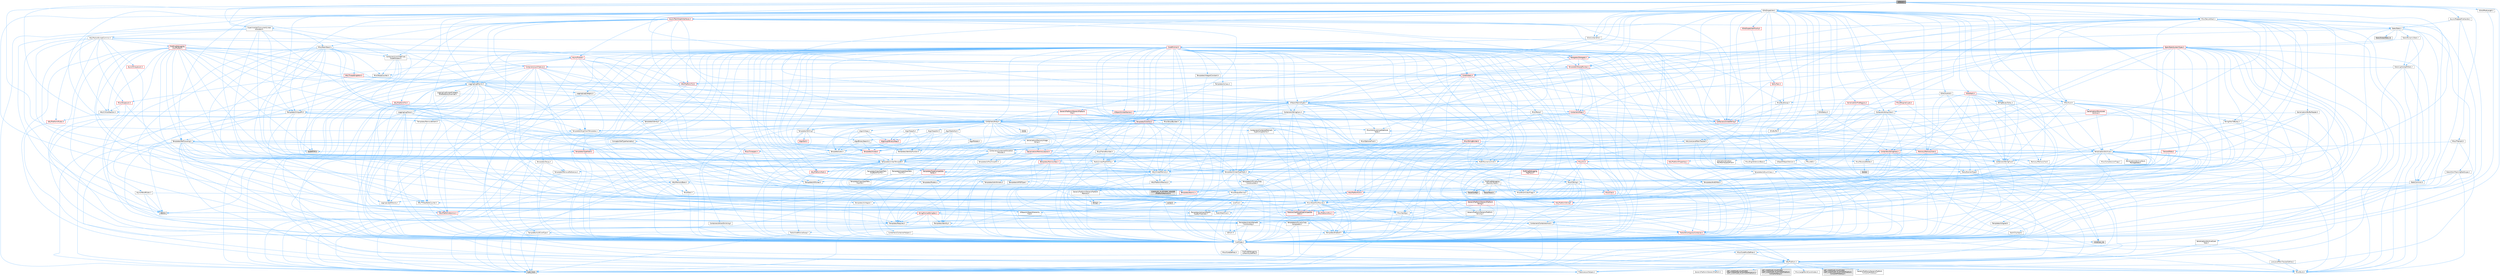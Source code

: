 digraph "IoStore.h"
{
 // INTERACTIVE_SVG=YES
 // LATEX_PDF_SIZE
  bgcolor="transparent";
  edge [fontname=Helvetica,fontsize=10,labelfontname=Helvetica,labelfontsize=10];
  node [fontname=Helvetica,fontsize=10,shape=box,height=0.2,width=0.4];
  Node1 [id="Node000001",label="IoStore.h",height=0.2,width=0.4,color="gray40", fillcolor="grey60", style="filled", fontcolor="black",tooltip=" "];
  Node1 -> Node2 [id="edge1_Node000001_Node000002",color="steelblue1",style="solid",tooltip=" "];
  Node2 [id="Node000002",label="Async/MappedFileHandle.h",height=0.2,width=0.4,color="grey40", fillcolor="white", style="filled",URL="$d5/d8d/MappedFileHandle_8h.html",tooltip=" "];
  Node2 -> Node3 [id="edge2_Node000002_Node000003",color="steelblue1",style="solid",tooltip=" "];
  Node3 [id="Node000003",label="CoreTypes.h",height=0.2,width=0.4,color="grey40", fillcolor="white", style="filled",URL="$dc/dec/CoreTypes_8h.html",tooltip=" "];
  Node3 -> Node4 [id="edge3_Node000003_Node000004",color="steelblue1",style="solid",tooltip=" "];
  Node4 [id="Node000004",label="HAL/Platform.h",height=0.2,width=0.4,color="grey40", fillcolor="white", style="filled",URL="$d9/dd0/Platform_8h.html",tooltip=" "];
  Node4 -> Node5 [id="edge4_Node000004_Node000005",color="steelblue1",style="solid",tooltip=" "];
  Node5 [id="Node000005",label="Misc/Build.h",height=0.2,width=0.4,color="grey40", fillcolor="white", style="filled",URL="$d3/dbb/Build_8h.html",tooltip=" "];
  Node4 -> Node6 [id="edge5_Node000004_Node000006",color="steelblue1",style="solid",tooltip=" "];
  Node6 [id="Node000006",label="Misc/LargeWorldCoordinates.h",height=0.2,width=0.4,color="grey40", fillcolor="white", style="filled",URL="$d2/dcb/LargeWorldCoordinates_8h.html",tooltip=" "];
  Node4 -> Node7 [id="edge6_Node000004_Node000007",color="steelblue1",style="solid",tooltip=" "];
  Node7 [id="Node000007",label="type_traits",height=0.2,width=0.4,color="grey60", fillcolor="#E0E0E0", style="filled",tooltip=" "];
  Node4 -> Node8 [id="edge7_Node000004_Node000008",color="steelblue1",style="solid",tooltip=" "];
  Node8 [id="Node000008",label="PreprocessorHelpers.h",height=0.2,width=0.4,color="grey40", fillcolor="white", style="filled",URL="$db/ddb/PreprocessorHelpers_8h.html",tooltip=" "];
  Node4 -> Node9 [id="edge8_Node000004_Node000009",color="steelblue1",style="solid",tooltip=" "];
  Node9 [id="Node000009",label="UBT_COMPILED_PLATFORM\l/UBT_COMPILED_PLATFORMPlatform\lCompilerPreSetup.h",height=0.2,width=0.4,color="grey60", fillcolor="#E0E0E0", style="filled",tooltip=" "];
  Node4 -> Node10 [id="edge9_Node000004_Node000010",color="steelblue1",style="solid",tooltip=" "];
  Node10 [id="Node000010",label="GenericPlatform/GenericPlatform\lCompilerPreSetup.h",height=0.2,width=0.4,color="grey40", fillcolor="white", style="filled",URL="$d9/dc8/GenericPlatformCompilerPreSetup_8h.html",tooltip=" "];
  Node4 -> Node11 [id="edge10_Node000004_Node000011",color="steelblue1",style="solid",tooltip=" "];
  Node11 [id="Node000011",label="GenericPlatform/GenericPlatform.h",height=0.2,width=0.4,color="grey40", fillcolor="white", style="filled",URL="$d6/d84/GenericPlatform_8h.html",tooltip=" "];
  Node4 -> Node12 [id="edge11_Node000004_Node000012",color="steelblue1",style="solid",tooltip=" "];
  Node12 [id="Node000012",label="UBT_COMPILED_PLATFORM\l/UBT_COMPILED_PLATFORMPlatform.h",height=0.2,width=0.4,color="grey60", fillcolor="#E0E0E0", style="filled",tooltip=" "];
  Node4 -> Node13 [id="edge12_Node000004_Node000013",color="steelblue1",style="solid",tooltip=" "];
  Node13 [id="Node000013",label="UBT_COMPILED_PLATFORM\l/UBT_COMPILED_PLATFORMPlatform\lCompilerSetup.h",height=0.2,width=0.4,color="grey60", fillcolor="#E0E0E0", style="filled",tooltip=" "];
  Node3 -> Node14 [id="edge13_Node000003_Node000014",color="steelblue1",style="solid",tooltip=" "];
  Node14 [id="Node000014",label="ProfilingDebugging\l/UMemoryDefines.h",height=0.2,width=0.4,color="grey40", fillcolor="white", style="filled",URL="$d2/da2/UMemoryDefines_8h.html",tooltip=" "];
  Node3 -> Node15 [id="edge14_Node000003_Node000015",color="steelblue1",style="solid",tooltip=" "];
  Node15 [id="Node000015",label="Misc/CoreMiscDefines.h",height=0.2,width=0.4,color="grey40", fillcolor="white", style="filled",URL="$da/d38/CoreMiscDefines_8h.html",tooltip=" "];
  Node15 -> Node4 [id="edge15_Node000015_Node000004",color="steelblue1",style="solid",tooltip=" "];
  Node15 -> Node8 [id="edge16_Node000015_Node000008",color="steelblue1",style="solid",tooltip=" "];
  Node3 -> Node16 [id="edge17_Node000003_Node000016",color="steelblue1",style="solid",tooltip=" "];
  Node16 [id="Node000016",label="Misc/CoreDefines.h",height=0.2,width=0.4,color="grey40", fillcolor="white", style="filled",URL="$d3/dd2/CoreDefines_8h.html",tooltip=" "];
  Node2 -> Node17 [id="edge18_Node000002_Node000017",color="steelblue1",style="solid",tooltip=" "];
  Node17 [id="Node000017",label="Misc/AssertionMacros.h",height=0.2,width=0.4,color="grey40", fillcolor="white", style="filled",URL="$d0/dfa/AssertionMacros_8h.html",tooltip=" "];
  Node17 -> Node3 [id="edge19_Node000017_Node000003",color="steelblue1",style="solid",tooltip=" "];
  Node17 -> Node4 [id="edge20_Node000017_Node000004",color="steelblue1",style="solid",tooltip=" "];
  Node17 -> Node18 [id="edge21_Node000017_Node000018",color="steelblue1",style="solid",tooltip=" "];
  Node18 [id="Node000018",label="HAL/PlatformMisc.h",height=0.2,width=0.4,color="red", fillcolor="#FFF0F0", style="filled",URL="$d0/df5/PlatformMisc_8h.html",tooltip=" "];
  Node18 -> Node3 [id="edge22_Node000018_Node000003",color="steelblue1",style="solid",tooltip=" "];
  Node17 -> Node8 [id="edge23_Node000017_Node000008",color="steelblue1",style="solid",tooltip=" "];
  Node17 -> Node54 [id="edge24_Node000017_Node000054",color="steelblue1",style="solid",tooltip=" "];
  Node54 [id="Node000054",label="Templates/EnableIf.h",height=0.2,width=0.4,color="grey40", fillcolor="white", style="filled",URL="$d7/d60/EnableIf_8h.html",tooltip=" "];
  Node54 -> Node3 [id="edge25_Node000054_Node000003",color="steelblue1",style="solid",tooltip=" "];
  Node17 -> Node55 [id="edge26_Node000017_Node000055",color="steelblue1",style="solid",tooltip=" "];
  Node55 [id="Node000055",label="Templates/IsArrayOrRefOf\lTypeByPredicate.h",height=0.2,width=0.4,color="grey40", fillcolor="white", style="filled",URL="$d6/da1/IsArrayOrRefOfTypeByPredicate_8h.html",tooltip=" "];
  Node55 -> Node3 [id="edge27_Node000055_Node000003",color="steelblue1",style="solid",tooltip=" "];
  Node17 -> Node56 [id="edge28_Node000017_Node000056",color="steelblue1",style="solid",tooltip=" "];
  Node56 [id="Node000056",label="Templates/IsValidVariadic\lFunctionArg.h",height=0.2,width=0.4,color="grey40", fillcolor="white", style="filled",URL="$d0/dc8/IsValidVariadicFunctionArg_8h.html",tooltip=" "];
  Node56 -> Node3 [id="edge29_Node000056_Node000003",color="steelblue1",style="solid",tooltip=" "];
  Node56 -> Node57 [id="edge30_Node000056_Node000057",color="steelblue1",style="solid",tooltip=" "];
  Node57 [id="Node000057",label="IsEnum.h",height=0.2,width=0.4,color="grey40", fillcolor="white", style="filled",URL="$d4/de5/IsEnum_8h.html",tooltip=" "];
  Node56 -> Node7 [id="edge31_Node000056_Node000007",color="steelblue1",style="solid",tooltip=" "];
  Node17 -> Node58 [id="edge32_Node000017_Node000058",color="steelblue1",style="solid",tooltip=" "];
  Node58 [id="Node000058",label="Traits/IsCharEncodingCompatible\lWith.h",height=0.2,width=0.4,color="red", fillcolor="#FFF0F0", style="filled",URL="$df/dd1/IsCharEncodingCompatibleWith_8h.html",tooltip=" "];
  Node58 -> Node7 [id="edge33_Node000058_Node000007",color="steelblue1",style="solid",tooltip=" "];
  Node17 -> Node60 [id="edge34_Node000017_Node000060",color="steelblue1",style="solid",tooltip=" "];
  Node60 [id="Node000060",label="Misc/VarArgs.h",height=0.2,width=0.4,color="grey40", fillcolor="white", style="filled",URL="$d5/d6f/VarArgs_8h.html",tooltip=" "];
  Node60 -> Node3 [id="edge35_Node000060_Node000003",color="steelblue1",style="solid",tooltip=" "];
  Node17 -> Node61 [id="edge36_Node000017_Node000061",color="steelblue1",style="solid",tooltip=" "];
  Node61 [id="Node000061",label="String/FormatStringSan.h",height=0.2,width=0.4,color="red", fillcolor="#FFF0F0", style="filled",URL="$d3/d8b/FormatStringSan_8h.html",tooltip=" "];
  Node61 -> Node7 [id="edge37_Node000061_Node000007",color="steelblue1",style="solid",tooltip=" "];
  Node61 -> Node3 [id="edge38_Node000061_Node000003",color="steelblue1",style="solid",tooltip=" "];
  Node61 -> Node62 [id="edge39_Node000061_Node000062",color="steelblue1",style="solid",tooltip=" "];
  Node62 [id="Node000062",label="Templates/Requires.h",height=0.2,width=0.4,color="grey40", fillcolor="white", style="filled",URL="$dc/d96/Requires_8h.html",tooltip=" "];
  Node62 -> Node54 [id="edge40_Node000062_Node000054",color="steelblue1",style="solid",tooltip=" "];
  Node62 -> Node7 [id="edge41_Node000062_Node000007",color="steelblue1",style="solid",tooltip=" "];
  Node61 -> Node63 [id="edge42_Node000061_Node000063",color="steelblue1",style="solid",tooltip=" "];
  Node63 [id="Node000063",label="Templates/Identity.h",height=0.2,width=0.4,color="grey40", fillcolor="white", style="filled",URL="$d0/dd5/Identity_8h.html",tooltip=" "];
  Node61 -> Node56 [id="edge43_Node000061_Node000056",color="steelblue1",style="solid",tooltip=" "];
  Node61 -> Node26 [id="edge44_Node000061_Node000026",color="steelblue1",style="solid",tooltip=" "];
  Node26 [id="Node000026",label="Containers/ContainersFwd.h",height=0.2,width=0.4,color="grey40", fillcolor="white", style="filled",URL="$d4/d0a/ContainersFwd_8h.html",tooltip=" "];
  Node26 -> Node4 [id="edge45_Node000026_Node000004",color="steelblue1",style="solid",tooltip=" "];
  Node26 -> Node3 [id="edge46_Node000026_Node000003",color="steelblue1",style="solid",tooltip=" "];
  Node26 -> Node23 [id="edge47_Node000026_Node000023",color="steelblue1",style="solid",tooltip=" "];
  Node23 [id="Node000023",label="Traits/IsContiguousContainer.h",height=0.2,width=0.4,color="red", fillcolor="#FFF0F0", style="filled",URL="$d5/d3c/IsContiguousContainer_8h.html",tooltip=" "];
  Node23 -> Node3 [id="edge48_Node000023_Node000003",color="steelblue1",style="solid",tooltip=" "];
  Node23 -> Node22 [id="edge49_Node000023_Node000022",color="steelblue1",style="solid",tooltip=" "];
  Node22 [id="Node000022",label="initializer_list",height=0.2,width=0.4,color="grey60", fillcolor="#E0E0E0", style="filled",tooltip=" "];
  Node17 -> Node67 [id="edge50_Node000017_Node000067",color="steelblue1",style="solid",tooltip=" "];
  Node67 [id="Node000067",label="atomic",height=0.2,width=0.4,color="grey60", fillcolor="#E0E0E0", style="filled",tooltip=" "];
  Node2 -> Node68 [id="edge51_Node000002_Node000068",color="steelblue1",style="solid",tooltip=" "];
  Node68 [id="Node000068",label="Stats/Stats.h",height=0.2,width=0.4,color="grey40", fillcolor="white", style="filled",URL="$dc/d09/Stats_8h.html",tooltip=" "];
  Node68 -> Node69 [id="edge52_Node000068_Node000069",color="steelblue1",style="solid",tooltip=" "];
  Node69 [id="Node000069",label="CoreGlobals.h",height=0.2,width=0.4,color="red", fillcolor="#FFF0F0", style="filled",URL="$d5/d8c/CoreGlobals_8h.html",tooltip=" "];
  Node69 -> Node70 [id="edge53_Node000069_Node000070",color="steelblue1",style="solid",tooltip=" "];
  Node70 [id="Node000070",label="Containers/UnrealString.h",height=0.2,width=0.4,color="red", fillcolor="#FFF0F0", style="filled",URL="$d5/dba/UnrealString_8h.html",tooltip=" "];
  Node69 -> Node3 [id="edge54_Node000069_Node000003",color="steelblue1",style="solid",tooltip=" "];
  Node69 -> Node74 [id="edge55_Node000069_Node000074",color="steelblue1",style="solid",tooltip=" "];
  Node74 [id="Node000074",label="HAL/PlatformTLS.h",height=0.2,width=0.4,color="red", fillcolor="#FFF0F0", style="filled",URL="$d0/def/PlatformTLS_8h.html",tooltip=" "];
  Node74 -> Node3 [id="edge56_Node000074_Node000003",color="steelblue1",style="solid",tooltip=" "];
  Node69 -> Node77 [id="edge57_Node000069_Node000077",color="steelblue1",style="solid",tooltip=" "];
  Node77 [id="Node000077",label="Logging/LogMacros.h",height=0.2,width=0.4,color="grey40", fillcolor="white", style="filled",URL="$d0/d16/LogMacros_8h.html",tooltip=" "];
  Node77 -> Node70 [id="edge58_Node000077_Node000070",color="steelblue1",style="solid",tooltip=" "];
  Node77 -> Node3 [id="edge59_Node000077_Node000003",color="steelblue1",style="solid",tooltip=" "];
  Node77 -> Node8 [id="edge60_Node000077_Node000008",color="steelblue1",style="solid",tooltip=" "];
  Node77 -> Node78 [id="edge61_Node000077_Node000078",color="steelblue1",style="solid",tooltip=" "];
  Node78 [id="Node000078",label="Logging/LogCategory.h",height=0.2,width=0.4,color="grey40", fillcolor="white", style="filled",URL="$d9/d36/LogCategory_8h.html",tooltip=" "];
  Node78 -> Node3 [id="edge62_Node000078_Node000003",color="steelblue1",style="solid",tooltip=" "];
  Node78 -> Node79 [id="edge63_Node000078_Node000079",color="steelblue1",style="solid",tooltip=" "];
  Node79 [id="Node000079",label="Logging/LogVerbosity.h",height=0.2,width=0.4,color="grey40", fillcolor="white", style="filled",URL="$d2/d8f/LogVerbosity_8h.html",tooltip=" "];
  Node79 -> Node3 [id="edge64_Node000079_Node000003",color="steelblue1",style="solid",tooltip=" "];
  Node78 -> Node80 [id="edge65_Node000078_Node000080",color="steelblue1",style="solid",tooltip=" "];
  Node80 [id="Node000080",label="UObject/NameTypes.h",height=0.2,width=0.4,color="grey40", fillcolor="white", style="filled",URL="$d6/d35/NameTypes_8h.html",tooltip=" "];
  Node80 -> Node3 [id="edge66_Node000080_Node000003",color="steelblue1",style="solid",tooltip=" "];
  Node80 -> Node17 [id="edge67_Node000080_Node000017",color="steelblue1",style="solid",tooltip=" "];
  Node80 -> Node81 [id="edge68_Node000080_Node000081",color="steelblue1",style="solid",tooltip=" "];
  Node81 [id="Node000081",label="HAL/UnrealMemory.h",height=0.2,width=0.4,color="grey40", fillcolor="white", style="filled",URL="$d9/d96/UnrealMemory_8h.html",tooltip=" "];
  Node81 -> Node3 [id="edge69_Node000081_Node000003",color="steelblue1",style="solid",tooltip=" "];
  Node81 -> Node82 [id="edge70_Node000081_Node000082",color="steelblue1",style="solid",tooltip=" "];
  Node82 [id="Node000082",label="GenericPlatform/GenericPlatform\lMemory.h",height=0.2,width=0.4,color="grey40", fillcolor="white", style="filled",URL="$dd/d22/GenericPlatformMemory_8h.html",tooltip=" "];
  Node82 -> Node25 [id="edge71_Node000082_Node000025",color="steelblue1",style="solid",tooltip=" "];
  Node25 [id="Node000025",label="CoreFwd.h",height=0.2,width=0.4,color="grey40", fillcolor="white", style="filled",URL="$d1/d1e/CoreFwd_8h.html",tooltip=" "];
  Node25 -> Node3 [id="edge72_Node000025_Node000003",color="steelblue1",style="solid",tooltip=" "];
  Node25 -> Node26 [id="edge73_Node000025_Node000026",color="steelblue1",style="solid",tooltip=" "];
  Node25 -> Node27 [id="edge74_Node000025_Node000027",color="steelblue1",style="solid",tooltip=" "];
  Node27 [id="Node000027",label="Math/MathFwd.h",height=0.2,width=0.4,color="grey40", fillcolor="white", style="filled",URL="$d2/d10/MathFwd_8h.html",tooltip=" "];
  Node27 -> Node4 [id="edge75_Node000027_Node000004",color="steelblue1",style="solid",tooltip=" "];
  Node25 -> Node28 [id="edge76_Node000025_Node000028",color="steelblue1",style="solid",tooltip=" "];
  Node28 [id="Node000028",label="UObject/UObjectHierarchy\lFwd.h",height=0.2,width=0.4,color="grey40", fillcolor="white", style="filled",URL="$d3/d13/UObjectHierarchyFwd_8h.html",tooltip=" "];
  Node82 -> Node3 [id="edge77_Node000082_Node000003",color="steelblue1",style="solid",tooltip=" "];
  Node82 -> Node83 [id="edge78_Node000082_Node000083",color="steelblue1",style="solid",tooltip=" "];
  Node83 [id="Node000083",label="HAL/PlatformString.h",height=0.2,width=0.4,color="red", fillcolor="#FFF0F0", style="filled",URL="$db/db5/PlatformString_8h.html",tooltip=" "];
  Node83 -> Node3 [id="edge79_Node000083_Node000003",color="steelblue1",style="solid",tooltip=" "];
  Node82 -> Node39 [id="edge80_Node000082_Node000039",color="steelblue1",style="solid",tooltip=" "];
  Node39 [id="Node000039",label="string.h",height=0.2,width=0.4,color="grey60", fillcolor="#E0E0E0", style="filled",tooltip=" "];
  Node82 -> Node32 [id="edge81_Node000082_Node000032",color="steelblue1",style="solid",tooltip=" "];
  Node32 [id="Node000032",label="wchar.h",height=0.2,width=0.4,color="grey60", fillcolor="#E0E0E0", style="filled",tooltip=" "];
  Node81 -> Node85 [id="edge82_Node000081_Node000085",color="steelblue1",style="solid",tooltip=" "];
  Node85 [id="Node000085",label="HAL/MemoryBase.h",height=0.2,width=0.4,color="grey40", fillcolor="white", style="filled",URL="$d6/d9f/MemoryBase_8h.html",tooltip=" "];
  Node85 -> Node3 [id="edge83_Node000085_Node000003",color="steelblue1",style="solid",tooltip=" "];
  Node85 -> Node47 [id="edge84_Node000085_Node000047",color="steelblue1",style="solid",tooltip=" "];
  Node47 [id="Node000047",label="HAL/PlatformAtomics.h",height=0.2,width=0.4,color="red", fillcolor="#FFF0F0", style="filled",URL="$d3/d36/PlatformAtomics_8h.html",tooltip=" "];
  Node47 -> Node3 [id="edge85_Node000047_Node000003",color="steelblue1",style="solid",tooltip=" "];
  Node85 -> Node30 [id="edge86_Node000085_Node000030",color="steelblue1",style="solid",tooltip=" "];
  Node30 [id="Node000030",label="HAL/PlatformCrt.h",height=0.2,width=0.4,color="red", fillcolor="#FFF0F0", style="filled",URL="$d8/d75/PlatformCrt_8h.html",tooltip=" "];
  Node30 -> Node32 [id="edge87_Node000030_Node000032",color="steelblue1",style="solid",tooltip=" "];
  Node30 -> Node39 [id="edge88_Node000030_Node000039",color="steelblue1",style="solid",tooltip=" "];
  Node85 -> Node86 [id="edge89_Node000085_Node000086",color="steelblue1",style="solid",tooltip=" "];
  Node86 [id="Node000086",label="Misc/Exec.h",height=0.2,width=0.4,color="grey40", fillcolor="white", style="filled",URL="$de/ddb/Exec_8h.html",tooltip=" "];
  Node86 -> Node3 [id="edge90_Node000086_Node000003",color="steelblue1",style="solid",tooltip=" "];
  Node86 -> Node17 [id="edge91_Node000086_Node000017",color="steelblue1",style="solid",tooltip=" "];
  Node85 -> Node87 [id="edge92_Node000085_Node000087",color="steelblue1",style="solid",tooltip=" "];
  Node87 [id="Node000087",label="Misc/OutputDevice.h",height=0.2,width=0.4,color="grey40", fillcolor="white", style="filled",URL="$d7/d32/OutputDevice_8h.html",tooltip=" "];
  Node87 -> Node25 [id="edge93_Node000087_Node000025",color="steelblue1",style="solid",tooltip=" "];
  Node87 -> Node3 [id="edge94_Node000087_Node000003",color="steelblue1",style="solid",tooltip=" "];
  Node87 -> Node79 [id="edge95_Node000087_Node000079",color="steelblue1",style="solid",tooltip=" "];
  Node87 -> Node60 [id="edge96_Node000087_Node000060",color="steelblue1",style="solid",tooltip=" "];
  Node87 -> Node55 [id="edge97_Node000087_Node000055",color="steelblue1",style="solid",tooltip=" "];
  Node87 -> Node56 [id="edge98_Node000087_Node000056",color="steelblue1",style="solid",tooltip=" "];
  Node87 -> Node58 [id="edge99_Node000087_Node000058",color="steelblue1",style="solid",tooltip=" "];
  Node85 -> Node88 [id="edge100_Node000085_Node000088",color="steelblue1",style="solid",tooltip=" "];
  Node88 [id="Node000088",label="Templates/Atomic.h",height=0.2,width=0.4,color="red", fillcolor="#FFF0F0", style="filled",URL="$d3/d91/Atomic_8h.html",tooltip=" "];
  Node88 -> Node89 [id="edge101_Node000088_Node000089",color="steelblue1",style="solid",tooltip=" "];
  Node89 [id="Node000089",label="HAL/ThreadSafeCounter.h",height=0.2,width=0.4,color="grey40", fillcolor="white", style="filled",URL="$dc/dc9/ThreadSafeCounter_8h.html",tooltip=" "];
  Node89 -> Node3 [id="edge102_Node000089_Node000003",color="steelblue1",style="solid",tooltip=" "];
  Node89 -> Node47 [id="edge103_Node000089_Node000047",color="steelblue1",style="solid",tooltip=" "];
  Node88 -> Node91 [id="edge104_Node000088_Node000091",color="steelblue1",style="solid",tooltip=" "];
  Node91 [id="Node000091",label="Templates/IsIntegral.h",height=0.2,width=0.4,color="grey40", fillcolor="white", style="filled",URL="$da/d64/IsIntegral_8h.html",tooltip=" "];
  Node91 -> Node3 [id="edge105_Node000091_Node000003",color="steelblue1",style="solid",tooltip=" "];
  Node88 -> Node67 [id="edge106_Node000088_Node000067",color="steelblue1",style="solid",tooltip=" "];
  Node81 -> Node97 [id="edge107_Node000081_Node000097",color="steelblue1",style="solid",tooltip=" "];
  Node97 [id="Node000097",label="HAL/PlatformMemory.h",height=0.2,width=0.4,color="grey40", fillcolor="white", style="filled",URL="$de/d68/PlatformMemory_8h.html",tooltip=" "];
  Node97 -> Node3 [id="edge108_Node000097_Node000003",color="steelblue1",style="solid",tooltip=" "];
  Node97 -> Node82 [id="edge109_Node000097_Node000082",color="steelblue1",style="solid",tooltip=" "];
  Node97 -> Node98 [id="edge110_Node000097_Node000098",color="steelblue1",style="solid",tooltip=" "];
  Node98 [id="Node000098",label="COMPILED_PLATFORM_HEADER\l(PlatformMemory.h)",height=0.2,width=0.4,color="grey60", fillcolor="#E0E0E0", style="filled",tooltip=" "];
  Node81 -> Node99 [id="edge111_Node000081_Node000099",color="steelblue1",style="solid",tooltip=" "];
  Node99 [id="Node000099",label="ProfilingDebugging\l/MemoryTrace.h",height=0.2,width=0.4,color="grey40", fillcolor="white", style="filled",URL="$da/dd7/MemoryTrace_8h.html",tooltip=" "];
  Node99 -> Node4 [id="edge112_Node000099_Node000004",color="steelblue1",style="solid",tooltip=" "];
  Node99 -> Node42 [id="edge113_Node000099_Node000042",color="steelblue1",style="solid",tooltip=" "];
  Node42 [id="Node000042",label="Misc/EnumClassFlags.h",height=0.2,width=0.4,color="grey40", fillcolor="white", style="filled",URL="$d8/de7/EnumClassFlags_8h.html",tooltip=" "];
  Node99 -> Node50 [id="edge114_Node000099_Node000050",color="steelblue1",style="solid",tooltip=" "];
  Node50 [id="Node000050",label="Trace/Config.h",height=0.2,width=0.4,color="grey60", fillcolor="#E0E0E0", style="filled",tooltip=" "];
  Node99 -> Node53 [id="edge115_Node000099_Node000053",color="steelblue1",style="solid",tooltip=" "];
  Node53 [id="Node000053",label="Trace/Trace.h",height=0.2,width=0.4,color="grey60", fillcolor="#E0E0E0", style="filled",tooltip=" "];
  Node81 -> Node100 [id="edge116_Node000081_Node000100",color="steelblue1",style="solid",tooltip=" "];
  Node100 [id="Node000100",label="Templates/IsPointer.h",height=0.2,width=0.4,color="grey40", fillcolor="white", style="filled",URL="$d7/d05/IsPointer_8h.html",tooltip=" "];
  Node100 -> Node3 [id="edge117_Node000100_Node000003",color="steelblue1",style="solid",tooltip=" "];
  Node80 -> Node101 [id="edge118_Node000080_Node000101",color="steelblue1",style="solid",tooltip=" "];
  Node101 [id="Node000101",label="Templates/UnrealTypeTraits.h",height=0.2,width=0.4,color="grey40", fillcolor="white", style="filled",URL="$d2/d2d/UnrealTypeTraits_8h.html",tooltip=" "];
  Node101 -> Node3 [id="edge119_Node000101_Node000003",color="steelblue1",style="solid",tooltip=" "];
  Node101 -> Node100 [id="edge120_Node000101_Node000100",color="steelblue1",style="solid",tooltip=" "];
  Node101 -> Node17 [id="edge121_Node000101_Node000017",color="steelblue1",style="solid",tooltip=" "];
  Node101 -> Node93 [id="edge122_Node000101_Node000093",color="steelblue1",style="solid",tooltip=" "];
  Node93 [id="Node000093",label="Templates/AndOrNot.h",height=0.2,width=0.4,color="grey40", fillcolor="white", style="filled",URL="$db/d0a/AndOrNot_8h.html",tooltip=" "];
  Node93 -> Node3 [id="edge123_Node000093_Node000003",color="steelblue1",style="solid",tooltip=" "];
  Node101 -> Node54 [id="edge124_Node000101_Node000054",color="steelblue1",style="solid",tooltip=" "];
  Node101 -> Node102 [id="edge125_Node000101_Node000102",color="steelblue1",style="solid",tooltip=" "];
  Node102 [id="Node000102",label="Templates/IsArithmetic.h",height=0.2,width=0.4,color="grey40", fillcolor="white", style="filled",URL="$d2/d5d/IsArithmetic_8h.html",tooltip=" "];
  Node102 -> Node3 [id="edge126_Node000102_Node000003",color="steelblue1",style="solid",tooltip=" "];
  Node101 -> Node57 [id="edge127_Node000101_Node000057",color="steelblue1",style="solid",tooltip=" "];
  Node101 -> Node103 [id="edge128_Node000101_Node000103",color="steelblue1",style="solid",tooltip=" "];
  Node103 [id="Node000103",label="Templates/Models.h",height=0.2,width=0.4,color="grey40", fillcolor="white", style="filled",URL="$d3/d0c/Models_8h.html",tooltip=" "];
  Node103 -> Node63 [id="edge129_Node000103_Node000063",color="steelblue1",style="solid",tooltip=" "];
  Node101 -> Node104 [id="edge130_Node000101_Node000104",color="steelblue1",style="solid",tooltip=" "];
  Node104 [id="Node000104",label="Templates/IsPODType.h",height=0.2,width=0.4,color="grey40", fillcolor="white", style="filled",URL="$d7/db1/IsPODType_8h.html",tooltip=" "];
  Node104 -> Node3 [id="edge131_Node000104_Node000003",color="steelblue1",style="solid",tooltip=" "];
  Node101 -> Node105 [id="edge132_Node000101_Node000105",color="steelblue1",style="solid",tooltip=" "];
  Node105 [id="Node000105",label="Templates/IsUECoreType.h",height=0.2,width=0.4,color="grey40", fillcolor="white", style="filled",URL="$d1/db8/IsUECoreType_8h.html",tooltip=" "];
  Node105 -> Node3 [id="edge133_Node000105_Node000003",color="steelblue1",style="solid",tooltip=" "];
  Node105 -> Node7 [id="edge134_Node000105_Node000007",color="steelblue1",style="solid",tooltip=" "];
  Node101 -> Node94 [id="edge135_Node000101_Node000094",color="steelblue1",style="solid",tooltip=" "];
  Node94 [id="Node000094",label="Templates/IsTriviallyCopy\lConstructible.h",height=0.2,width=0.4,color="grey40", fillcolor="white", style="filled",URL="$d3/d78/IsTriviallyCopyConstructible_8h.html",tooltip=" "];
  Node94 -> Node3 [id="edge136_Node000094_Node000003",color="steelblue1",style="solid",tooltip=" "];
  Node94 -> Node7 [id="edge137_Node000094_Node000007",color="steelblue1",style="solid",tooltip=" "];
  Node80 -> Node106 [id="edge138_Node000080_Node000106",color="steelblue1",style="solid",tooltip=" "];
  Node106 [id="Node000106",label="Templates/UnrealTemplate.h",height=0.2,width=0.4,color="grey40", fillcolor="white", style="filled",URL="$d4/d24/UnrealTemplate_8h.html",tooltip=" "];
  Node106 -> Node3 [id="edge139_Node000106_Node000003",color="steelblue1",style="solid",tooltip=" "];
  Node106 -> Node100 [id="edge140_Node000106_Node000100",color="steelblue1",style="solid",tooltip=" "];
  Node106 -> Node81 [id="edge141_Node000106_Node000081",color="steelblue1",style="solid",tooltip=" "];
  Node106 -> Node107 [id="edge142_Node000106_Node000107",color="steelblue1",style="solid",tooltip=" "];
  Node107 [id="Node000107",label="Templates/CopyQualifiers\lAndRefsFromTo.h",height=0.2,width=0.4,color="grey40", fillcolor="white", style="filled",URL="$d3/db3/CopyQualifiersAndRefsFromTo_8h.html",tooltip=" "];
  Node107 -> Node108 [id="edge143_Node000107_Node000108",color="steelblue1",style="solid",tooltip=" "];
  Node108 [id="Node000108",label="Templates/CopyQualifiers\lFromTo.h",height=0.2,width=0.4,color="grey40", fillcolor="white", style="filled",URL="$d5/db4/CopyQualifiersFromTo_8h.html",tooltip=" "];
  Node106 -> Node101 [id="edge144_Node000106_Node000101",color="steelblue1",style="solid",tooltip=" "];
  Node106 -> Node109 [id="edge145_Node000106_Node000109",color="steelblue1",style="solid",tooltip=" "];
  Node109 [id="Node000109",label="Templates/RemoveReference.h",height=0.2,width=0.4,color="grey40", fillcolor="white", style="filled",URL="$da/dbe/RemoveReference_8h.html",tooltip=" "];
  Node109 -> Node3 [id="edge146_Node000109_Node000003",color="steelblue1",style="solid",tooltip=" "];
  Node106 -> Node62 [id="edge147_Node000106_Node000062",color="steelblue1",style="solid",tooltip=" "];
  Node106 -> Node110 [id="edge148_Node000106_Node000110",color="steelblue1",style="solid",tooltip=" "];
  Node110 [id="Node000110",label="Templates/TypeCompatible\lBytes.h",height=0.2,width=0.4,color="red", fillcolor="#FFF0F0", style="filled",URL="$df/d0a/TypeCompatibleBytes_8h.html",tooltip=" "];
  Node110 -> Node3 [id="edge149_Node000110_Node000003",color="steelblue1",style="solid",tooltip=" "];
  Node110 -> Node39 [id="edge150_Node000110_Node000039",color="steelblue1",style="solid",tooltip=" "];
  Node110 -> Node7 [id="edge151_Node000110_Node000007",color="steelblue1",style="solid",tooltip=" "];
  Node106 -> Node63 [id="edge152_Node000106_Node000063",color="steelblue1",style="solid",tooltip=" "];
  Node106 -> Node23 [id="edge153_Node000106_Node000023",color="steelblue1",style="solid",tooltip=" "];
  Node106 -> Node111 [id="edge154_Node000106_Node000111",color="steelblue1",style="solid",tooltip=" "];
  Node111 [id="Node000111",label="Traits/UseBitwiseSwap.h",height=0.2,width=0.4,color="grey40", fillcolor="white", style="filled",URL="$db/df3/UseBitwiseSwap_8h.html",tooltip=" "];
  Node111 -> Node3 [id="edge155_Node000111_Node000003",color="steelblue1",style="solid",tooltip=" "];
  Node111 -> Node7 [id="edge156_Node000111_Node000007",color="steelblue1",style="solid",tooltip=" "];
  Node106 -> Node7 [id="edge157_Node000106_Node000007",color="steelblue1",style="solid",tooltip=" "];
  Node80 -> Node70 [id="edge158_Node000080_Node000070",color="steelblue1",style="solid",tooltip=" "];
  Node80 -> Node112 [id="edge159_Node000080_Node000112",color="steelblue1",style="solid",tooltip=" "];
  Node112 [id="Node000112",label="HAL/CriticalSection.h",height=0.2,width=0.4,color="grey40", fillcolor="white", style="filled",URL="$d6/d90/CriticalSection_8h.html",tooltip=" "];
  Node112 -> Node113 [id="edge160_Node000112_Node000113",color="steelblue1",style="solid",tooltip=" "];
  Node113 [id="Node000113",label="HAL/PlatformMutex.h",height=0.2,width=0.4,color="red", fillcolor="#FFF0F0", style="filled",URL="$d9/d0b/PlatformMutex_8h.html",tooltip=" "];
  Node113 -> Node3 [id="edge161_Node000113_Node000003",color="steelblue1",style="solid",tooltip=" "];
  Node80 -> Node115 [id="edge162_Node000080_Node000115",color="steelblue1",style="solid",tooltip=" "];
  Node115 [id="Node000115",label="Containers/StringConv.h",height=0.2,width=0.4,color="grey40", fillcolor="white", style="filled",URL="$d3/ddf/StringConv_8h.html",tooltip=" "];
  Node115 -> Node3 [id="edge163_Node000115_Node000003",color="steelblue1",style="solid",tooltip=" "];
  Node115 -> Node17 [id="edge164_Node000115_Node000017",color="steelblue1",style="solid",tooltip=" "];
  Node115 -> Node116 [id="edge165_Node000115_Node000116",color="steelblue1",style="solid",tooltip=" "];
  Node116 [id="Node000116",label="Containers/ContainerAllocation\lPolicies.h",height=0.2,width=0.4,color="grey40", fillcolor="white", style="filled",URL="$d7/dff/ContainerAllocationPolicies_8h.html",tooltip=" "];
  Node116 -> Node3 [id="edge166_Node000116_Node000003",color="steelblue1",style="solid",tooltip=" "];
  Node116 -> Node117 [id="edge167_Node000116_Node000117",color="steelblue1",style="solid",tooltip=" "];
  Node117 [id="Node000117",label="Containers/ContainerHelpers.h",height=0.2,width=0.4,color="grey40", fillcolor="white", style="filled",URL="$d7/d33/ContainerHelpers_8h.html",tooltip=" "];
  Node117 -> Node3 [id="edge168_Node000117_Node000003",color="steelblue1",style="solid",tooltip=" "];
  Node116 -> Node116 [id="edge169_Node000116_Node000116",color="steelblue1",style="solid",tooltip=" "];
  Node116 -> Node118 [id="edge170_Node000116_Node000118",color="steelblue1",style="solid",tooltip=" "];
  Node118 [id="Node000118",label="HAL/PlatformMath.h",height=0.2,width=0.4,color="red", fillcolor="#FFF0F0", style="filled",URL="$dc/d53/PlatformMath_8h.html",tooltip=" "];
  Node118 -> Node3 [id="edge171_Node000118_Node000003",color="steelblue1",style="solid",tooltip=" "];
  Node116 -> Node81 [id="edge172_Node000116_Node000081",color="steelblue1",style="solid",tooltip=" "];
  Node116 -> Node40 [id="edge173_Node000116_Node000040",color="steelblue1",style="solid",tooltip=" "];
  Node40 [id="Node000040",label="Math/NumericLimits.h",height=0.2,width=0.4,color="grey40", fillcolor="white", style="filled",URL="$df/d1b/NumericLimits_8h.html",tooltip=" "];
  Node40 -> Node3 [id="edge174_Node000040_Node000003",color="steelblue1",style="solid",tooltip=" "];
  Node116 -> Node17 [id="edge175_Node000116_Node000017",color="steelblue1",style="solid",tooltip=" "];
  Node116 -> Node126 [id="edge176_Node000116_Node000126",color="steelblue1",style="solid",tooltip=" "];
  Node126 [id="Node000126",label="Templates/IsPolymorphic.h",height=0.2,width=0.4,color="grey40", fillcolor="white", style="filled",URL="$dc/d20/IsPolymorphic_8h.html",tooltip=" "];
  Node116 -> Node127 [id="edge177_Node000116_Node000127",color="steelblue1",style="solid",tooltip=" "];
  Node127 [id="Node000127",label="Templates/MemoryOps.h",height=0.2,width=0.4,color="red", fillcolor="#FFF0F0", style="filled",URL="$db/dea/MemoryOps_8h.html",tooltip=" "];
  Node127 -> Node3 [id="edge178_Node000127_Node000003",color="steelblue1",style="solid",tooltip=" "];
  Node127 -> Node81 [id="edge179_Node000127_Node000081",color="steelblue1",style="solid",tooltip=" "];
  Node127 -> Node95 [id="edge180_Node000127_Node000095",color="steelblue1",style="solid",tooltip=" "];
  Node95 [id="Node000095",label="Templates/IsTriviallyCopy\lAssignable.h",height=0.2,width=0.4,color="grey40", fillcolor="white", style="filled",URL="$d2/df2/IsTriviallyCopyAssignable_8h.html",tooltip=" "];
  Node95 -> Node3 [id="edge181_Node000095_Node000003",color="steelblue1",style="solid",tooltip=" "];
  Node95 -> Node7 [id="edge182_Node000095_Node000007",color="steelblue1",style="solid",tooltip=" "];
  Node127 -> Node94 [id="edge183_Node000127_Node000094",color="steelblue1",style="solid",tooltip=" "];
  Node127 -> Node62 [id="edge184_Node000127_Node000062",color="steelblue1",style="solid",tooltip=" "];
  Node127 -> Node101 [id="edge185_Node000127_Node000101",color="steelblue1",style="solid",tooltip=" "];
  Node127 -> Node111 [id="edge186_Node000127_Node000111",color="steelblue1",style="solid",tooltip=" "];
  Node127 -> Node7 [id="edge187_Node000127_Node000007",color="steelblue1",style="solid",tooltip=" "];
  Node116 -> Node110 [id="edge188_Node000116_Node000110",color="steelblue1",style="solid",tooltip=" "];
  Node116 -> Node7 [id="edge189_Node000116_Node000007",color="steelblue1",style="solid",tooltip=" "];
  Node115 -> Node128 [id="edge190_Node000115_Node000128",color="steelblue1",style="solid",tooltip=" "];
  Node128 [id="Node000128",label="Containers/Array.h",height=0.2,width=0.4,color="grey40", fillcolor="white", style="filled",URL="$df/dd0/Array_8h.html",tooltip=" "];
  Node128 -> Node3 [id="edge191_Node000128_Node000003",color="steelblue1",style="solid",tooltip=" "];
  Node128 -> Node17 [id="edge192_Node000128_Node000017",color="steelblue1",style="solid",tooltip=" "];
  Node128 -> Node129 [id="edge193_Node000128_Node000129",color="steelblue1",style="solid",tooltip=" "];
  Node129 [id="Node000129",label="Misc/IntrusiveUnsetOptional\lState.h",height=0.2,width=0.4,color="grey40", fillcolor="white", style="filled",URL="$d2/d0a/IntrusiveUnsetOptionalState_8h.html",tooltip=" "];
  Node129 -> Node130 [id="edge194_Node000129_Node000130",color="steelblue1",style="solid",tooltip=" "];
  Node130 [id="Node000130",label="Misc/OptionalFwd.h",height=0.2,width=0.4,color="grey40", fillcolor="white", style="filled",URL="$dc/d50/OptionalFwd_8h.html",tooltip=" "];
  Node128 -> Node131 [id="edge195_Node000128_Node000131",color="steelblue1",style="solid",tooltip=" "];
  Node131 [id="Node000131",label="Misc/ReverseIterate.h",height=0.2,width=0.4,color="grey40", fillcolor="white", style="filled",URL="$db/de3/ReverseIterate_8h.html",tooltip=" "];
  Node131 -> Node4 [id="edge196_Node000131_Node000004",color="steelblue1",style="solid",tooltip=" "];
  Node131 -> Node132 [id="edge197_Node000131_Node000132",color="steelblue1",style="solid",tooltip=" "];
  Node132 [id="Node000132",label="iterator",height=0.2,width=0.4,color="grey60", fillcolor="#E0E0E0", style="filled",tooltip=" "];
  Node128 -> Node81 [id="edge198_Node000128_Node000081",color="steelblue1",style="solid",tooltip=" "];
  Node128 -> Node101 [id="edge199_Node000128_Node000101",color="steelblue1",style="solid",tooltip=" "];
  Node128 -> Node106 [id="edge200_Node000128_Node000106",color="steelblue1",style="solid",tooltip=" "];
  Node128 -> Node133 [id="edge201_Node000128_Node000133",color="steelblue1",style="solid",tooltip=" "];
  Node133 [id="Node000133",label="Containers/AllowShrinking.h",height=0.2,width=0.4,color="grey40", fillcolor="white", style="filled",URL="$d7/d1a/AllowShrinking_8h.html",tooltip=" "];
  Node133 -> Node3 [id="edge202_Node000133_Node000003",color="steelblue1",style="solid",tooltip=" "];
  Node128 -> Node116 [id="edge203_Node000128_Node000116",color="steelblue1",style="solid",tooltip=" "];
  Node128 -> Node134 [id="edge204_Node000128_Node000134",color="steelblue1",style="solid",tooltip=" "];
  Node134 [id="Node000134",label="Containers/ContainerElement\lTypeCompatibility.h",height=0.2,width=0.4,color="grey40", fillcolor="white", style="filled",URL="$df/ddf/ContainerElementTypeCompatibility_8h.html",tooltip=" "];
  Node134 -> Node3 [id="edge205_Node000134_Node000003",color="steelblue1",style="solid",tooltip=" "];
  Node134 -> Node101 [id="edge206_Node000134_Node000101",color="steelblue1",style="solid",tooltip=" "];
  Node128 -> Node135 [id="edge207_Node000128_Node000135",color="steelblue1",style="solid",tooltip=" "];
  Node135 [id="Node000135",label="Serialization/Archive.h",height=0.2,width=0.4,color="grey40", fillcolor="white", style="filled",URL="$d7/d3b/Archive_8h.html",tooltip=" "];
  Node135 -> Node25 [id="edge208_Node000135_Node000025",color="steelblue1",style="solid",tooltip=" "];
  Node135 -> Node3 [id="edge209_Node000135_Node000003",color="steelblue1",style="solid",tooltip=" "];
  Node135 -> Node136 [id="edge210_Node000135_Node000136",color="steelblue1",style="solid",tooltip=" "];
  Node136 [id="Node000136",label="HAL/PlatformProperties.h",height=0.2,width=0.4,color="red", fillcolor="#FFF0F0", style="filled",URL="$d9/db0/PlatformProperties_8h.html",tooltip=" "];
  Node136 -> Node3 [id="edge211_Node000136_Node000003",color="steelblue1",style="solid",tooltip=" "];
  Node135 -> Node139 [id="edge212_Node000135_Node000139",color="steelblue1",style="solid",tooltip=" "];
  Node139 [id="Node000139",label="Internationalization\l/TextNamespaceFwd.h",height=0.2,width=0.4,color="grey40", fillcolor="white", style="filled",URL="$d8/d97/TextNamespaceFwd_8h.html",tooltip=" "];
  Node139 -> Node3 [id="edge213_Node000139_Node000003",color="steelblue1",style="solid",tooltip=" "];
  Node135 -> Node27 [id="edge214_Node000135_Node000027",color="steelblue1",style="solid",tooltip=" "];
  Node135 -> Node17 [id="edge215_Node000135_Node000017",color="steelblue1",style="solid",tooltip=" "];
  Node135 -> Node5 [id="edge216_Node000135_Node000005",color="steelblue1",style="solid",tooltip=" "];
  Node135 -> Node41 [id="edge217_Node000135_Node000041",color="steelblue1",style="solid",tooltip=" "];
  Node41 [id="Node000041",label="Misc/CompressionFlags.h",height=0.2,width=0.4,color="grey40", fillcolor="white", style="filled",URL="$d9/d76/CompressionFlags_8h.html",tooltip=" "];
  Node135 -> Node140 [id="edge218_Node000135_Node000140",color="steelblue1",style="solid",tooltip=" "];
  Node140 [id="Node000140",label="Misc/EngineVersionBase.h",height=0.2,width=0.4,color="grey40", fillcolor="white", style="filled",URL="$d5/d2b/EngineVersionBase_8h.html",tooltip=" "];
  Node140 -> Node3 [id="edge219_Node000140_Node000003",color="steelblue1",style="solid",tooltip=" "];
  Node135 -> Node60 [id="edge220_Node000135_Node000060",color="steelblue1",style="solid",tooltip=" "];
  Node135 -> Node141 [id="edge221_Node000135_Node000141",color="steelblue1",style="solid",tooltip=" "];
  Node141 [id="Node000141",label="Serialization/ArchiveCook\lData.h",height=0.2,width=0.4,color="grey40", fillcolor="white", style="filled",URL="$dc/db6/ArchiveCookData_8h.html",tooltip=" "];
  Node141 -> Node4 [id="edge222_Node000141_Node000004",color="steelblue1",style="solid",tooltip=" "];
  Node135 -> Node142 [id="edge223_Node000135_Node000142",color="steelblue1",style="solid",tooltip=" "];
  Node142 [id="Node000142",label="Serialization/ArchiveSave\lPackageData.h",height=0.2,width=0.4,color="grey40", fillcolor="white", style="filled",URL="$d1/d37/ArchiveSavePackageData_8h.html",tooltip=" "];
  Node135 -> Node54 [id="edge224_Node000135_Node000054",color="steelblue1",style="solid",tooltip=" "];
  Node135 -> Node55 [id="edge225_Node000135_Node000055",color="steelblue1",style="solid",tooltip=" "];
  Node135 -> Node143 [id="edge226_Node000135_Node000143",color="steelblue1",style="solid",tooltip=" "];
  Node143 [id="Node000143",label="Templates/IsEnumClass.h",height=0.2,width=0.4,color="grey40", fillcolor="white", style="filled",URL="$d7/d15/IsEnumClass_8h.html",tooltip=" "];
  Node143 -> Node3 [id="edge227_Node000143_Node000003",color="steelblue1",style="solid",tooltip=" "];
  Node143 -> Node93 [id="edge228_Node000143_Node000093",color="steelblue1",style="solid",tooltip=" "];
  Node135 -> Node123 [id="edge229_Node000135_Node000123",color="steelblue1",style="solid",tooltip=" "];
  Node123 [id="Node000123",label="Templates/IsSigned.h",height=0.2,width=0.4,color="grey40", fillcolor="white", style="filled",URL="$d8/dd8/IsSigned_8h.html",tooltip=" "];
  Node123 -> Node3 [id="edge230_Node000123_Node000003",color="steelblue1",style="solid",tooltip=" "];
  Node135 -> Node56 [id="edge231_Node000135_Node000056",color="steelblue1",style="solid",tooltip=" "];
  Node135 -> Node106 [id="edge232_Node000135_Node000106",color="steelblue1",style="solid",tooltip=" "];
  Node135 -> Node58 [id="edge233_Node000135_Node000058",color="steelblue1",style="solid",tooltip=" "];
  Node135 -> Node144 [id="edge234_Node000135_Node000144",color="steelblue1",style="solid",tooltip=" "];
  Node144 [id="Node000144",label="UObject/ObjectVersion.h",height=0.2,width=0.4,color="grey40", fillcolor="white", style="filled",URL="$da/d63/ObjectVersion_8h.html",tooltip=" "];
  Node144 -> Node3 [id="edge235_Node000144_Node000003",color="steelblue1",style="solid",tooltip=" "];
  Node128 -> Node145 [id="edge236_Node000128_Node000145",color="steelblue1",style="solid",tooltip=" "];
  Node145 [id="Node000145",label="Serialization/MemoryImage\lWriter.h",height=0.2,width=0.4,color="grey40", fillcolor="white", style="filled",URL="$d0/d08/MemoryImageWriter_8h.html",tooltip=" "];
  Node145 -> Node3 [id="edge237_Node000145_Node000003",color="steelblue1",style="solid",tooltip=" "];
  Node145 -> Node146 [id="edge238_Node000145_Node000146",color="steelblue1",style="solid",tooltip=" "];
  Node146 [id="Node000146",label="Serialization/MemoryLayout.h",height=0.2,width=0.4,color="red", fillcolor="#FFF0F0", style="filled",URL="$d7/d66/MemoryLayout_8h.html",tooltip=" "];
  Node146 -> Node20 [id="edge239_Node000146_Node000020",color="steelblue1",style="solid",tooltip=" "];
  Node20 [id="Node000020",label="Containers/StringFwd.h",height=0.2,width=0.4,color="grey40", fillcolor="white", style="filled",URL="$df/d37/StringFwd_8h.html",tooltip=" "];
  Node20 -> Node3 [id="edge240_Node000020_Node000003",color="steelblue1",style="solid",tooltip=" "];
  Node20 -> Node21 [id="edge241_Node000020_Node000021",color="steelblue1",style="solid",tooltip=" "];
  Node21 [id="Node000021",label="Traits/ElementType.h",height=0.2,width=0.4,color="grey40", fillcolor="white", style="filled",URL="$d5/d4f/ElementType_8h.html",tooltip=" "];
  Node21 -> Node4 [id="edge242_Node000021_Node000004",color="steelblue1",style="solid",tooltip=" "];
  Node21 -> Node22 [id="edge243_Node000021_Node000022",color="steelblue1",style="solid",tooltip=" "];
  Node21 -> Node7 [id="edge244_Node000021_Node000007",color="steelblue1",style="solid",tooltip=" "];
  Node20 -> Node23 [id="edge245_Node000020_Node000023",color="steelblue1",style="solid",tooltip=" "];
  Node146 -> Node81 [id="edge246_Node000146_Node000081",color="steelblue1",style="solid",tooltip=" "];
  Node146 -> Node54 [id="edge247_Node000146_Node000054",color="steelblue1",style="solid",tooltip=" "];
  Node146 -> Node126 [id="edge248_Node000146_Node000126",color="steelblue1",style="solid",tooltip=" "];
  Node146 -> Node103 [id="edge249_Node000146_Node000103",color="steelblue1",style="solid",tooltip=" "];
  Node146 -> Node106 [id="edge250_Node000146_Node000106",color="steelblue1",style="solid",tooltip=" "];
  Node128 -> Node159 [id="edge251_Node000128_Node000159",color="steelblue1",style="solid",tooltip=" "];
  Node159 [id="Node000159",label="Algo/Heapify.h",height=0.2,width=0.4,color="grey40", fillcolor="white", style="filled",URL="$d0/d2a/Heapify_8h.html",tooltip=" "];
  Node159 -> Node160 [id="edge252_Node000159_Node000160",color="steelblue1",style="solid",tooltip=" "];
  Node160 [id="Node000160",label="Algo/Impl/BinaryHeap.h",height=0.2,width=0.4,color="red", fillcolor="#FFF0F0", style="filled",URL="$d7/da3/Algo_2Impl_2BinaryHeap_8h.html",tooltip=" "];
  Node160 -> Node161 [id="edge253_Node000160_Node000161",color="steelblue1",style="solid",tooltip=" "];
  Node161 [id="Node000161",label="Templates/Invoke.h",height=0.2,width=0.4,color="red", fillcolor="#FFF0F0", style="filled",URL="$d7/deb/Invoke_8h.html",tooltip=" "];
  Node161 -> Node3 [id="edge254_Node000161_Node000003",color="steelblue1",style="solid",tooltip=" "];
  Node161 -> Node106 [id="edge255_Node000161_Node000106",color="steelblue1",style="solid",tooltip=" "];
  Node161 -> Node7 [id="edge256_Node000161_Node000007",color="steelblue1",style="solid",tooltip=" "];
  Node160 -> Node7 [id="edge257_Node000160_Node000007",color="steelblue1",style="solid",tooltip=" "];
  Node159 -> Node165 [id="edge258_Node000159_Node000165",color="steelblue1",style="solid",tooltip=" "];
  Node165 [id="Node000165",label="Templates/IdentityFunctor.h",height=0.2,width=0.4,color="grey40", fillcolor="white", style="filled",URL="$d7/d2e/IdentityFunctor_8h.html",tooltip=" "];
  Node165 -> Node4 [id="edge259_Node000165_Node000004",color="steelblue1",style="solid",tooltip=" "];
  Node159 -> Node161 [id="edge260_Node000159_Node000161",color="steelblue1",style="solid",tooltip=" "];
  Node159 -> Node166 [id="edge261_Node000159_Node000166",color="steelblue1",style="solid",tooltip=" "];
  Node166 [id="Node000166",label="Templates/Less.h",height=0.2,width=0.4,color="grey40", fillcolor="white", style="filled",URL="$de/dc8/Less_8h.html",tooltip=" "];
  Node166 -> Node3 [id="edge262_Node000166_Node000003",color="steelblue1",style="solid",tooltip=" "];
  Node166 -> Node106 [id="edge263_Node000166_Node000106",color="steelblue1",style="solid",tooltip=" "];
  Node159 -> Node106 [id="edge264_Node000159_Node000106",color="steelblue1",style="solid",tooltip=" "];
  Node128 -> Node167 [id="edge265_Node000128_Node000167",color="steelblue1",style="solid",tooltip=" "];
  Node167 [id="Node000167",label="Algo/HeapSort.h",height=0.2,width=0.4,color="grey40", fillcolor="white", style="filled",URL="$d3/d92/HeapSort_8h.html",tooltip=" "];
  Node167 -> Node160 [id="edge266_Node000167_Node000160",color="steelblue1",style="solid",tooltip=" "];
  Node167 -> Node165 [id="edge267_Node000167_Node000165",color="steelblue1",style="solid",tooltip=" "];
  Node167 -> Node166 [id="edge268_Node000167_Node000166",color="steelblue1",style="solid",tooltip=" "];
  Node167 -> Node106 [id="edge269_Node000167_Node000106",color="steelblue1",style="solid",tooltip=" "];
  Node128 -> Node168 [id="edge270_Node000128_Node000168",color="steelblue1",style="solid",tooltip=" "];
  Node168 [id="Node000168",label="Algo/IsHeap.h",height=0.2,width=0.4,color="grey40", fillcolor="white", style="filled",URL="$de/d32/IsHeap_8h.html",tooltip=" "];
  Node168 -> Node160 [id="edge271_Node000168_Node000160",color="steelblue1",style="solid",tooltip=" "];
  Node168 -> Node165 [id="edge272_Node000168_Node000165",color="steelblue1",style="solid",tooltip=" "];
  Node168 -> Node161 [id="edge273_Node000168_Node000161",color="steelblue1",style="solid",tooltip=" "];
  Node168 -> Node166 [id="edge274_Node000168_Node000166",color="steelblue1",style="solid",tooltip=" "];
  Node168 -> Node106 [id="edge275_Node000168_Node000106",color="steelblue1",style="solid",tooltip=" "];
  Node128 -> Node160 [id="edge276_Node000128_Node000160",color="steelblue1",style="solid",tooltip=" "];
  Node128 -> Node169 [id="edge277_Node000128_Node000169",color="steelblue1",style="solid",tooltip=" "];
  Node169 [id="Node000169",label="Algo/StableSort.h",height=0.2,width=0.4,color="grey40", fillcolor="white", style="filled",URL="$d7/d3c/StableSort_8h.html",tooltip=" "];
  Node169 -> Node170 [id="edge278_Node000169_Node000170",color="steelblue1",style="solid",tooltip=" "];
  Node170 [id="Node000170",label="Algo/BinarySearch.h",height=0.2,width=0.4,color="grey40", fillcolor="white", style="filled",URL="$db/db4/BinarySearch_8h.html",tooltip=" "];
  Node170 -> Node165 [id="edge279_Node000170_Node000165",color="steelblue1",style="solid",tooltip=" "];
  Node170 -> Node161 [id="edge280_Node000170_Node000161",color="steelblue1",style="solid",tooltip=" "];
  Node170 -> Node166 [id="edge281_Node000170_Node000166",color="steelblue1",style="solid",tooltip=" "];
  Node169 -> Node171 [id="edge282_Node000169_Node000171",color="steelblue1",style="solid",tooltip=" "];
  Node171 [id="Node000171",label="Algo/Rotate.h",height=0.2,width=0.4,color="grey40", fillcolor="white", style="filled",URL="$dd/da7/Rotate_8h.html",tooltip=" "];
  Node171 -> Node106 [id="edge283_Node000171_Node000106",color="steelblue1",style="solid",tooltip=" "];
  Node169 -> Node165 [id="edge284_Node000169_Node000165",color="steelblue1",style="solid",tooltip=" "];
  Node169 -> Node161 [id="edge285_Node000169_Node000161",color="steelblue1",style="solid",tooltip=" "];
  Node169 -> Node166 [id="edge286_Node000169_Node000166",color="steelblue1",style="solid",tooltip=" "];
  Node169 -> Node106 [id="edge287_Node000169_Node000106",color="steelblue1",style="solid",tooltip=" "];
  Node128 -> Node172 [id="edge288_Node000128_Node000172",color="steelblue1",style="solid",tooltip=" "];
  Node172 [id="Node000172",label="Concepts/GetTypeHashable.h",height=0.2,width=0.4,color="grey40", fillcolor="white", style="filled",URL="$d3/da2/GetTypeHashable_8h.html",tooltip=" "];
  Node172 -> Node3 [id="edge289_Node000172_Node000003",color="steelblue1",style="solid",tooltip=" "];
  Node172 -> Node150 [id="edge290_Node000172_Node000150",color="steelblue1",style="solid",tooltip=" "];
  Node150 [id="Node000150",label="Templates/TypeHash.h",height=0.2,width=0.4,color="red", fillcolor="#FFF0F0", style="filled",URL="$d1/d62/TypeHash_8h.html",tooltip=" "];
  Node150 -> Node3 [id="edge291_Node000150_Node000003",color="steelblue1",style="solid",tooltip=" "];
  Node150 -> Node62 [id="edge292_Node000150_Node000062",color="steelblue1",style="solid",tooltip=" "];
  Node150 -> Node151 [id="edge293_Node000150_Node000151",color="steelblue1",style="solid",tooltip=" "];
  Node151 [id="Node000151",label="Misc/Crc.h",height=0.2,width=0.4,color="red", fillcolor="#FFF0F0", style="filled",URL="$d4/dd2/Crc_8h.html",tooltip=" "];
  Node151 -> Node3 [id="edge294_Node000151_Node000003",color="steelblue1",style="solid",tooltip=" "];
  Node151 -> Node83 [id="edge295_Node000151_Node000083",color="steelblue1",style="solid",tooltip=" "];
  Node151 -> Node17 [id="edge296_Node000151_Node000017",color="steelblue1",style="solid",tooltip=" "];
  Node151 -> Node152 [id="edge297_Node000151_Node000152",color="steelblue1",style="solid",tooltip=" "];
  Node152 [id="Node000152",label="Misc/CString.h",height=0.2,width=0.4,color="grey40", fillcolor="white", style="filled",URL="$d2/d49/CString_8h.html",tooltip=" "];
  Node152 -> Node3 [id="edge298_Node000152_Node000003",color="steelblue1",style="solid",tooltip=" "];
  Node152 -> Node30 [id="edge299_Node000152_Node000030",color="steelblue1",style="solid",tooltip=" "];
  Node152 -> Node83 [id="edge300_Node000152_Node000083",color="steelblue1",style="solid",tooltip=" "];
  Node152 -> Node17 [id="edge301_Node000152_Node000017",color="steelblue1",style="solid",tooltip=" "];
  Node152 -> Node153 [id="edge302_Node000152_Node000153",color="steelblue1",style="solid",tooltip=" "];
  Node153 [id="Node000153",label="Misc/Char.h",height=0.2,width=0.4,color="red", fillcolor="#FFF0F0", style="filled",URL="$d0/d58/Char_8h.html",tooltip=" "];
  Node153 -> Node3 [id="edge303_Node000153_Node000003",color="steelblue1",style="solid",tooltip=" "];
  Node153 -> Node7 [id="edge304_Node000153_Node000007",color="steelblue1",style="solid",tooltip=" "];
  Node152 -> Node60 [id="edge305_Node000152_Node000060",color="steelblue1",style="solid",tooltip=" "];
  Node152 -> Node55 [id="edge306_Node000152_Node000055",color="steelblue1",style="solid",tooltip=" "];
  Node152 -> Node56 [id="edge307_Node000152_Node000056",color="steelblue1",style="solid",tooltip=" "];
  Node152 -> Node58 [id="edge308_Node000152_Node000058",color="steelblue1",style="solid",tooltip=" "];
  Node151 -> Node153 [id="edge309_Node000151_Node000153",color="steelblue1",style="solid",tooltip=" "];
  Node151 -> Node101 [id="edge310_Node000151_Node000101",color="steelblue1",style="solid",tooltip=" "];
  Node150 -> Node7 [id="edge311_Node000150_Node000007",color="steelblue1",style="solid",tooltip=" "];
  Node128 -> Node165 [id="edge312_Node000128_Node000165",color="steelblue1",style="solid",tooltip=" "];
  Node128 -> Node161 [id="edge313_Node000128_Node000161",color="steelblue1",style="solid",tooltip=" "];
  Node128 -> Node166 [id="edge314_Node000128_Node000166",color="steelblue1",style="solid",tooltip=" "];
  Node128 -> Node173 [id="edge315_Node000128_Node000173",color="steelblue1",style="solid",tooltip=" "];
  Node173 [id="Node000173",label="Templates/LosesQualifiers\lFromTo.h",height=0.2,width=0.4,color="grey40", fillcolor="white", style="filled",URL="$d2/db3/LosesQualifiersFromTo_8h.html",tooltip=" "];
  Node173 -> Node108 [id="edge316_Node000173_Node000108",color="steelblue1",style="solid",tooltip=" "];
  Node173 -> Node7 [id="edge317_Node000173_Node000007",color="steelblue1",style="solid",tooltip=" "];
  Node128 -> Node62 [id="edge318_Node000128_Node000062",color="steelblue1",style="solid",tooltip=" "];
  Node128 -> Node174 [id="edge319_Node000128_Node000174",color="steelblue1",style="solid",tooltip=" "];
  Node174 [id="Node000174",label="Templates/Sorting.h",height=0.2,width=0.4,color="grey40", fillcolor="white", style="filled",URL="$d3/d9e/Sorting_8h.html",tooltip=" "];
  Node174 -> Node3 [id="edge320_Node000174_Node000003",color="steelblue1",style="solid",tooltip=" "];
  Node174 -> Node170 [id="edge321_Node000174_Node000170",color="steelblue1",style="solid",tooltip=" "];
  Node174 -> Node175 [id="edge322_Node000174_Node000175",color="steelblue1",style="solid",tooltip=" "];
  Node175 [id="Node000175",label="Algo/Sort.h",height=0.2,width=0.4,color="red", fillcolor="#FFF0F0", style="filled",URL="$d1/d87/Sort_8h.html",tooltip=" "];
  Node174 -> Node118 [id="edge323_Node000174_Node000118",color="steelblue1",style="solid",tooltip=" "];
  Node174 -> Node166 [id="edge324_Node000174_Node000166",color="steelblue1",style="solid",tooltip=" "];
  Node128 -> Node178 [id="edge325_Node000128_Node000178",color="steelblue1",style="solid",tooltip=" "];
  Node178 [id="Node000178",label="Templates/AlignmentTemplates.h",height=0.2,width=0.4,color="grey40", fillcolor="white", style="filled",URL="$dd/d32/AlignmentTemplates_8h.html",tooltip=" "];
  Node178 -> Node3 [id="edge326_Node000178_Node000003",color="steelblue1",style="solid",tooltip=" "];
  Node178 -> Node91 [id="edge327_Node000178_Node000091",color="steelblue1",style="solid",tooltip=" "];
  Node178 -> Node100 [id="edge328_Node000178_Node000100",color="steelblue1",style="solid",tooltip=" "];
  Node128 -> Node21 [id="edge329_Node000128_Node000021",color="steelblue1",style="solid",tooltip=" "];
  Node128 -> Node124 [id="edge330_Node000128_Node000124",color="steelblue1",style="solid",tooltip=" "];
  Node124 [id="Node000124",label="limits",height=0.2,width=0.4,color="grey60", fillcolor="#E0E0E0", style="filled",tooltip=" "];
  Node128 -> Node7 [id="edge331_Node000128_Node000007",color="steelblue1",style="solid",tooltip=" "];
  Node115 -> Node152 [id="edge332_Node000115_Node000152",color="steelblue1",style="solid",tooltip=" "];
  Node115 -> Node179 [id="edge333_Node000115_Node000179",color="steelblue1",style="solid",tooltip=" "];
  Node179 [id="Node000179",label="Templates/IsArray.h",height=0.2,width=0.4,color="grey40", fillcolor="white", style="filled",URL="$d8/d8d/IsArray_8h.html",tooltip=" "];
  Node179 -> Node3 [id="edge334_Node000179_Node000003",color="steelblue1",style="solid",tooltip=" "];
  Node115 -> Node106 [id="edge335_Node000115_Node000106",color="steelblue1",style="solid",tooltip=" "];
  Node115 -> Node101 [id="edge336_Node000115_Node000101",color="steelblue1",style="solid",tooltip=" "];
  Node115 -> Node21 [id="edge337_Node000115_Node000021",color="steelblue1",style="solid",tooltip=" "];
  Node115 -> Node58 [id="edge338_Node000115_Node000058",color="steelblue1",style="solid",tooltip=" "];
  Node115 -> Node23 [id="edge339_Node000115_Node000023",color="steelblue1",style="solid",tooltip=" "];
  Node115 -> Node7 [id="edge340_Node000115_Node000007",color="steelblue1",style="solid",tooltip=" "];
  Node80 -> Node20 [id="edge341_Node000080_Node000020",color="steelblue1",style="solid",tooltip=" "];
  Node80 -> Node180 [id="edge342_Node000080_Node000180",color="steelblue1",style="solid",tooltip=" "];
  Node180 [id="Node000180",label="UObject/UnrealNames.h",height=0.2,width=0.4,color="red", fillcolor="#FFF0F0", style="filled",URL="$d8/db1/UnrealNames_8h.html",tooltip=" "];
  Node180 -> Node3 [id="edge343_Node000180_Node000003",color="steelblue1",style="solid",tooltip=" "];
  Node80 -> Node88 [id="edge344_Node000080_Node000088",color="steelblue1",style="solid",tooltip=" "];
  Node80 -> Node146 [id="edge345_Node000080_Node000146",color="steelblue1",style="solid",tooltip=" "];
  Node80 -> Node129 [id="edge346_Node000080_Node000129",color="steelblue1",style="solid",tooltip=" "];
  Node80 -> Node182 [id="edge347_Node000080_Node000182",color="steelblue1",style="solid",tooltip=" "];
  Node182 [id="Node000182",label="Misc/StringBuilder.h",height=0.2,width=0.4,color="red", fillcolor="#FFF0F0", style="filled",URL="$d4/d52/StringBuilder_8h.html",tooltip=" "];
  Node182 -> Node20 [id="edge348_Node000182_Node000020",color="steelblue1",style="solid",tooltip=" "];
  Node182 -> Node183 [id="edge349_Node000182_Node000183",color="steelblue1",style="solid",tooltip=" "];
  Node183 [id="Node000183",label="Containers/StringView.h",height=0.2,width=0.4,color="red", fillcolor="#FFF0F0", style="filled",URL="$dd/dea/StringView_8h.html",tooltip=" "];
  Node183 -> Node3 [id="edge350_Node000183_Node000003",color="steelblue1",style="solid",tooltip=" "];
  Node183 -> Node20 [id="edge351_Node000183_Node000020",color="steelblue1",style="solid",tooltip=" "];
  Node183 -> Node81 [id="edge352_Node000183_Node000081",color="steelblue1",style="solid",tooltip=" "];
  Node183 -> Node40 [id="edge353_Node000183_Node000040",color="steelblue1",style="solid",tooltip=" "];
  Node183 -> Node177 [id="edge354_Node000183_Node000177",color="steelblue1",style="solid",tooltip=" "];
  Node177 [id="Node000177",label="Math/UnrealMathUtility.h",height=0.2,width=0.4,color="grey40", fillcolor="white", style="filled",URL="$db/db8/UnrealMathUtility_8h.html",tooltip=" "];
  Node177 -> Node3 [id="edge355_Node000177_Node000003",color="steelblue1",style="solid",tooltip=" "];
  Node177 -> Node17 [id="edge356_Node000177_Node000017",color="steelblue1",style="solid",tooltip=" "];
  Node177 -> Node118 [id="edge357_Node000177_Node000118",color="steelblue1",style="solid",tooltip=" "];
  Node177 -> Node27 [id="edge358_Node000177_Node000027",color="steelblue1",style="solid",tooltip=" "];
  Node177 -> Node63 [id="edge359_Node000177_Node000063",color="steelblue1",style="solid",tooltip=" "];
  Node177 -> Node62 [id="edge360_Node000177_Node000062",color="steelblue1",style="solid",tooltip=" "];
  Node183 -> Node151 [id="edge361_Node000183_Node000151",color="steelblue1",style="solid",tooltip=" "];
  Node183 -> Node152 [id="edge362_Node000183_Node000152",color="steelblue1",style="solid",tooltip=" "];
  Node183 -> Node131 [id="edge363_Node000183_Node000131",color="steelblue1",style="solid",tooltip=" "];
  Node183 -> Node62 [id="edge364_Node000183_Node000062",color="steelblue1",style="solid",tooltip=" "];
  Node183 -> Node106 [id="edge365_Node000183_Node000106",color="steelblue1",style="solid",tooltip=" "];
  Node183 -> Node21 [id="edge366_Node000183_Node000021",color="steelblue1",style="solid",tooltip=" "];
  Node183 -> Node58 [id="edge367_Node000183_Node000058",color="steelblue1",style="solid",tooltip=" "];
  Node183 -> Node23 [id="edge368_Node000183_Node000023",color="steelblue1",style="solid",tooltip=" "];
  Node183 -> Node7 [id="edge369_Node000183_Node000007",color="steelblue1",style="solid",tooltip=" "];
  Node182 -> Node3 [id="edge370_Node000182_Node000003",color="steelblue1",style="solid",tooltip=" "];
  Node182 -> Node83 [id="edge371_Node000182_Node000083",color="steelblue1",style="solid",tooltip=" "];
  Node182 -> Node81 [id="edge372_Node000182_Node000081",color="steelblue1",style="solid",tooltip=" "];
  Node182 -> Node17 [id="edge373_Node000182_Node000017",color="steelblue1",style="solid",tooltip=" "];
  Node182 -> Node152 [id="edge374_Node000182_Node000152",color="steelblue1",style="solid",tooltip=" "];
  Node182 -> Node54 [id="edge375_Node000182_Node000054",color="steelblue1",style="solid",tooltip=" "];
  Node182 -> Node55 [id="edge376_Node000182_Node000055",color="steelblue1",style="solid",tooltip=" "];
  Node182 -> Node56 [id="edge377_Node000182_Node000056",color="steelblue1",style="solid",tooltip=" "];
  Node182 -> Node62 [id="edge378_Node000182_Node000062",color="steelblue1",style="solid",tooltip=" "];
  Node182 -> Node106 [id="edge379_Node000182_Node000106",color="steelblue1",style="solid",tooltip=" "];
  Node182 -> Node101 [id="edge380_Node000182_Node000101",color="steelblue1",style="solid",tooltip=" "];
  Node182 -> Node58 [id="edge381_Node000182_Node000058",color="steelblue1",style="solid",tooltip=" "];
  Node182 -> Node23 [id="edge382_Node000182_Node000023",color="steelblue1",style="solid",tooltip=" "];
  Node182 -> Node7 [id="edge383_Node000182_Node000007",color="steelblue1",style="solid",tooltip=" "];
  Node80 -> Node53 [id="edge384_Node000080_Node000053",color="steelblue1",style="solid",tooltip=" "];
  Node77 -> Node188 [id="edge385_Node000077_Node000188",color="steelblue1",style="solid",tooltip=" "];
  Node188 [id="Node000188",label="Logging/LogScopedCategory\lAndVerbosityOverride.h",height=0.2,width=0.4,color="grey40", fillcolor="white", style="filled",URL="$de/dba/LogScopedCategoryAndVerbosityOverride_8h.html",tooltip=" "];
  Node188 -> Node3 [id="edge386_Node000188_Node000003",color="steelblue1",style="solid",tooltip=" "];
  Node188 -> Node79 [id="edge387_Node000188_Node000079",color="steelblue1",style="solid",tooltip=" "];
  Node188 -> Node80 [id="edge388_Node000188_Node000080",color="steelblue1",style="solid",tooltip=" "];
  Node77 -> Node189 [id="edge389_Node000077_Node000189",color="steelblue1",style="solid",tooltip=" "];
  Node189 [id="Node000189",label="Logging/LogTrace.h",height=0.2,width=0.4,color="grey40", fillcolor="white", style="filled",URL="$d5/d91/LogTrace_8h.html",tooltip=" "];
  Node189 -> Node3 [id="edge390_Node000189_Node000003",color="steelblue1",style="solid",tooltip=" "];
  Node189 -> Node128 [id="edge391_Node000189_Node000128",color="steelblue1",style="solid",tooltip=" "];
  Node189 -> Node8 [id="edge392_Node000189_Node000008",color="steelblue1",style="solid",tooltip=" "];
  Node189 -> Node79 [id="edge393_Node000189_Node000079",color="steelblue1",style="solid",tooltip=" "];
  Node189 -> Node5 [id="edge394_Node000189_Node000005",color="steelblue1",style="solid",tooltip=" "];
  Node189 -> Node55 [id="edge395_Node000189_Node000055",color="steelblue1",style="solid",tooltip=" "];
  Node189 -> Node50 [id="edge396_Node000189_Node000050",color="steelblue1",style="solid",tooltip=" "];
  Node189 -> Node53 [id="edge397_Node000189_Node000053",color="steelblue1",style="solid",tooltip=" "];
  Node189 -> Node58 [id="edge398_Node000189_Node000058",color="steelblue1",style="solid",tooltip=" "];
  Node77 -> Node79 [id="edge399_Node000077_Node000079",color="steelblue1",style="solid",tooltip=" "];
  Node77 -> Node17 [id="edge400_Node000077_Node000017",color="steelblue1",style="solid",tooltip=" "];
  Node77 -> Node5 [id="edge401_Node000077_Node000005",color="steelblue1",style="solid",tooltip=" "];
  Node77 -> Node60 [id="edge402_Node000077_Node000060",color="steelblue1",style="solid",tooltip=" "];
  Node77 -> Node61 [id="edge403_Node000077_Node000061",color="steelblue1",style="solid",tooltip=" "];
  Node77 -> Node54 [id="edge404_Node000077_Node000054",color="steelblue1",style="solid",tooltip=" "];
  Node77 -> Node55 [id="edge405_Node000077_Node000055",color="steelblue1",style="solid",tooltip=" "];
  Node77 -> Node56 [id="edge406_Node000077_Node000056",color="steelblue1",style="solid",tooltip=" "];
  Node77 -> Node58 [id="edge407_Node000077_Node000058",color="steelblue1",style="solid",tooltip=" "];
  Node77 -> Node7 [id="edge408_Node000077_Node000007",color="steelblue1",style="solid",tooltip=" "];
  Node69 -> Node5 [id="edge409_Node000069_Node000005",color="steelblue1",style="solid",tooltip=" "];
  Node69 -> Node42 [id="edge410_Node000069_Node000042",color="steelblue1",style="solid",tooltip=" "];
  Node69 -> Node87 [id="edge411_Node000069_Node000087",color="steelblue1",style="solid",tooltip=" "];
  Node69 -> Node88 [id="edge412_Node000069_Node000088",color="steelblue1",style="solid",tooltip=" "];
  Node69 -> Node80 [id="edge413_Node000069_Node000080",color="steelblue1",style="solid",tooltip=" "];
  Node69 -> Node67 [id="edge414_Node000069_Node000067",color="steelblue1",style="solid",tooltip=" "];
  Node68 -> Node3 [id="edge415_Node000068_Node000003",color="steelblue1",style="solid",tooltip=" "];
  Node68 -> Node190 [id="edge416_Node000068_Node000190",color="steelblue1",style="solid",tooltip=" "];
  Node190 [id="Node000190",label="StatsCommon.h",height=0.2,width=0.4,color="grey40", fillcolor="white", style="filled",URL="$df/d16/StatsCommon_8h.html",tooltip=" "];
  Node190 -> Node3 [id="edge417_Node000190_Node000003",color="steelblue1",style="solid",tooltip=" "];
  Node190 -> Node5 [id="edge418_Node000190_Node000005",color="steelblue1",style="solid",tooltip=" "];
  Node190 -> Node42 [id="edge419_Node000190_Node000042",color="steelblue1",style="solid",tooltip=" "];
  Node68 -> Node191 [id="edge420_Node000068_Node000191",color="steelblue1",style="solid",tooltip=" "];
  Node191 [id="Node000191",label="Stats/DynamicStats.h",height=0.2,width=0.4,color="grey40", fillcolor="white", style="filled",URL="$dc/d24/DynamicStats_8h.html",tooltip=" "];
  Node191 -> Node5 [id="edge421_Node000191_Node000005",color="steelblue1",style="solid",tooltip=" "];
  Node191 -> Node192 [id="edge422_Node000191_Node000192",color="steelblue1",style="solid",tooltip=" "];
  Node192 [id="Node000192",label="Stats/LightweightStats.h",height=0.2,width=0.4,color="grey40", fillcolor="white", style="filled",URL="$d5/d66/LightweightStats_8h.html",tooltip=" "];
  Node192 -> Node3 [id="edge423_Node000192_Node000003",color="steelblue1",style="solid",tooltip=" "];
  Node192 -> Node69 [id="edge424_Node000192_Node000069",color="steelblue1",style="solid",tooltip=" "];
  Node192 -> Node5 [id="edge425_Node000192_Node000005",color="steelblue1",style="solid",tooltip=" "];
  Node192 -> Node190 [id="edge426_Node000192_Node000190",color="steelblue1",style="solid",tooltip=" "];
  Node191 -> Node193 [id="edge427_Node000191_Node000193",color="steelblue1",style="solid",tooltip=" "];
  Node193 [id="Node000193",label="Stats/StatsSystemTypes.h",height=0.2,width=0.4,color="red", fillcolor="#FFF0F0", style="filled",URL="$d1/d5a/StatsSystemTypes_8h.html",tooltip=" "];
  Node193 -> Node5 [id="edge428_Node000193_Node000005",color="steelblue1",style="solid",tooltip=" "];
  Node193 -> Node15 [id="edge429_Node000193_Node000015",color="steelblue1",style="solid",tooltip=" "];
  Node193 -> Node128 [id="edge430_Node000193_Node000128",color="steelblue1",style="solid",tooltip=" "];
  Node193 -> Node116 [id="edge431_Node000193_Node000116",color="steelblue1",style="solid",tooltip=" "];
  Node193 -> Node196 [id="edge432_Node000193_Node000196",color="steelblue1",style="solid",tooltip=" "];
  Node196 [id="Node000196",label="Containers/LockFreeList.h",height=0.2,width=0.4,color="red", fillcolor="#FFF0F0", style="filled",URL="$d4/de7/LockFreeList_8h.html",tooltip=" "];
  Node196 -> Node128 [id="edge433_Node000196_Node000128",color="steelblue1",style="solid",tooltip=" "];
  Node196 -> Node26 [id="edge434_Node000196_Node000026",color="steelblue1",style="solid",tooltip=" "];
  Node196 -> Node69 [id="edge435_Node000196_Node000069",color="steelblue1",style="solid",tooltip=" "];
  Node196 -> Node3 [id="edge436_Node000196_Node000003",color="steelblue1",style="solid",tooltip=" "];
  Node196 -> Node47 [id="edge437_Node000196_Node000047",color="steelblue1",style="solid",tooltip=" "];
  Node196 -> Node89 [id="edge438_Node000196_Node000089",color="steelblue1",style="solid",tooltip=" "];
  Node196 -> Node77 [id="edge439_Node000196_Node000077",color="steelblue1",style="solid",tooltip=" "];
  Node196 -> Node17 [id="edge440_Node000196_Node000017",color="steelblue1",style="solid",tooltip=" "];
  Node196 -> Node199 [id="edge441_Node000196_Node000199",color="steelblue1",style="solid",tooltip=" "];
  Node199 [id="Node000199",label="Misc/NoopCounter.h",height=0.2,width=0.4,color="grey40", fillcolor="white", style="filled",URL="$dd/dff/NoopCounter_8h.html",tooltip=" "];
  Node199 -> Node3 [id="edge442_Node000199_Node000003",color="steelblue1",style="solid",tooltip=" "];
  Node196 -> Node178 [id="edge443_Node000196_Node000178",color="steelblue1",style="solid",tooltip=" "];
  Node196 -> Node200 [id="edge444_Node000196_Node000200",color="steelblue1",style="solid",tooltip=" "];
  Node200 [id="Node000200",label="Templates/Function.h",height=0.2,width=0.4,color="red", fillcolor="#FFF0F0", style="filled",URL="$df/df5/Function_8h.html",tooltip=" "];
  Node200 -> Node3 [id="edge445_Node000200_Node000003",color="steelblue1",style="solid",tooltip=" "];
  Node200 -> Node17 [id="edge446_Node000200_Node000017",color="steelblue1",style="solid",tooltip=" "];
  Node200 -> Node129 [id="edge447_Node000200_Node000129",color="steelblue1",style="solid",tooltip=" "];
  Node200 -> Node81 [id="edge448_Node000200_Node000081",color="steelblue1",style="solid",tooltip=" "];
  Node200 -> Node101 [id="edge449_Node000200_Node000101",color="steelblue1",style="solid",tooltip=" "];
  Node200 -> Node161 [id="edge450_Node000200_Node000161",color="steelblue1",style="solid",tooltip=" "];
  Node200 -> Node106 [id="edge451_Node000200_Node000106",color="steelblue1",style="solid",tooltip=" "];
  Node200 -> Node62 [id="edge452_Node000200_Node000062",color="steelblue1",style="solid",tooltip=" "];
  Node200 -> Node177 [id="edge453_Node000200_Node000177",color="steelblue1",style="solid",tooltip=" "];
  Node200 -> Node7 [id="edge454_Node000200_Node000007",color="steelblue1",style="solid",tooltip=" "];
  Node196 -> Node67 [id="edge455_Node000196_Node000067",color="steelblue1",style="solid",tooltip=" "];
  Node193 -> Node70 [id="edge456_Node000193_Node000070",color="steelblue1",style="solid",tooltip=" "];
  Node193 -> Node69 [id="edge457_Node000193_Node000069",color="steelblue1",style="solid",tooltip=" "];
  Node193 -> Node3 [id="edge458_Node000193_Node000003",color="steelblue1",style="solid",tooltip=" "];
  Node193 -> Node202 [id="edge459_Node000193_Node000202",color="steelblue1",style="solid",tooltip=" "];
  Node202 [id="Node000202",label="Delegates/Delegate.h",height=0.2,width=0.4,color="red", fillcolor="#FFF0F0", style="filled",URL="$d4/d80/Delegate_8h.html",tooltip=" "];
  Node202 -> Node3 [id="edge460_Node000202_Node000003",color="steelblue1",style="solid",tooltip=" "];
  Node202 -> Node17 [id="edge461_Node000202_Node000017",color="steelblue1",style="solid",tooltip=" "];
  Node202 -> Node80 [id="edge462_Node000202_Node000080",color="steelblue1",style="solid",tooltip=" "];
  Node202 -> Node203 [id="edge463_Node000202_Node000203",color="steelblue1",style="solid",tooltip=" "];
  Node203 [id="Node000203",label="Templates/SharedPointer.h",height=0.2,width=0.4,color="red", fillcolor="#FFF0F0", style="filled",URL="$d2/d17/SharedPointer_8h.html",tooltip=" "];
  Node203 -> Node3 [id="edge464_Node000203_Node000003",color="steelblue1",style="solid",tooltip=" "];
  Node203 -> Node129 [id="edge465_Node000203_Node000129",color="steelblue1",style="solid",tooltip=" "];
  Node203 -> Node17 [id="edge466_Node000203_Node000017",color="steelblue1",style="solid",tooltip=" "];
  Node203 -> Node81 [id="edge467_Node000203_Node000081",color="steelblue1",style="solid",tooltip=" "];
  Node203 -> Node128 [id="edge468_Node000203_Node000128",color="steelblue1",style="solid",tooltip=" "];
  Node203 -> Node205 [id="edge469_Node000203_Node000205",color="steelblue1",style="solid",tooltip=" "];
  Node205 [id="Node000205",label="Containers/Map.h",height=0.2,width=0.4,color="red", fillcolor="#FFF0F0", style="filled",URL="$df/d79/Map_8h.html",tooltip=" "];
  Node205 -> Node3 [id="edge470_Node000205_Node000003",color="steelblue1",style="solid",tooltip=" "];
  Node205 -> Node134 [id="edge471_Node000205_Node000134",color="steelblue1",style="solid",tooltip=" "];
  Node205 -> Node70 [id="edge472_Node000205_Node000070",color="steelblue1",style="solid",tooltip=" "];
  Node205 -> Node17 [id="edge473_Node000205_Node000017",color="steelblue1",style="solid",tooltip=" "];
  Node205 -> Node227 [id="edge474_Node000205_Node000227",color="steelblue1",style="solid",tooltip=" "];
  Node227 [id="Node000227",label="Misc/StructBuilder.h",height=0.2,width=0.4,color="grey40", fillcolor="white", style="filled",URL="$d9/db3/StructBuilder_8h.html",tooltip=" "];
  Node227 -> Node3 [id="edge475_Node000227_Node000003",color="steelblue1",style="solid",tooltip=" "];
  Node227 -> Node177 [id="edge476_Node000227_Node000177",color="steelblue1",style="solid",tooltip=" "];
  Node227 -> Node178 [id="edge477_Node000227_Node000178",color="steelblue1",style="solid",tooltip=" "];
  Node205 -> Node200 [id="edge478_Node000205_Node000200",color="steelblue1",style="solid",tooltip=" "];
  Node205 -> Node174 [id="edge479_Node000205_Node000174",color="steelblue1",style="solid",tooltip=" "];
  Node205 -> Node106 [id="edge480_Node000205_Node000106",color="steelblue1",style="solid",tooltip=" "];
  Node205 -> Node101 [id="edge481_Node000205_Node000101",color="steelblue1",style="solid",tooltip=" "];
  Node205 -> Node7 [id="edge482_Node000205_Node000007",color="steelblue1",style="solid",tooltip=" "];
  Node203 -> Node69 [id="edge483_Node000203_Node000069",color="steelblue1",style="solid",tooltip=" "];
  Node202 -> Node234 [id="edge484_Node000202_Node000234",color="steelblue1",style="solid",tooltip=" "];
  Node234 [id="Node000234",label="AutoRTFM.h",height=0.2,width=0.4,color="grey60", fillcolor="#E0E0E0", style="filled",tooltip=" "];
  Node193 -> Node254 [id="edge485_Node000193_Node000254",color="steelblue1",style="solid",tooltip=" "];
  Node254 [id="Node000254",label="HAL/LowLevelMemTracker.h",height=0.2,width=0.4,color="grey40", fillcolor="white", style="filled",URL="$d0/d14/LowLevelMemTracker_8h.html",tooltip=" "];
  Node254 -> Node3 [id="edge486_Node000254_Node000003",color="steelblue1",style="solid",tooltip=" "];
  Node254 -> Node255 [id="edge487_Node000254_Node000255",color="steelblue1",style="solid",tooltip=" "];
  Node255 [id="Node000255",label="LowLevelMemTrackerDefines.h",height=0.2,width=0.4,color="grey40", fillcolor="white", style="filled",URL="$d0/d28/LowLevelMemTrackerDefines_8h.html",tooltip=" "];
  Node255 -> Node5 [id="edge488_Node000255_Node000005",color="steelblue1",style="solid",tooltip=" "];
  Node254 -> Node256 [id="edge489_Node000254_Node000256",color="steelblue1",style="solid",tooltip=" "];
  Node256 [id="Node000256",label="ProfilingDebugging\l/TagTrace.h",height=0.2,width=0.4,color="red", fillcolor="#FFF0F0", style="filled",URL="$de/d56/TagTrace_8h.html",tooltip=" "];
  Node256 -> Node3 [id="edge490_Node000256_Node000003",color="steelblue1",style="solid",tooltip=" "];
  Node256 -> Node99 [id="edge491_Node000256_Node000099",color="steelblue1",style="solid",tooltip=" "];
  Node256 -> Node50 [id="edge492_Node000256_Node000050",color="steelblue1",style="solid",tooltip=" "];
  Node254 -> Node234 [id="edge493_Node000254_Node000234",color="steelblue1",style="solid",tooltip=" "];
  Node193 -> Node30 [id="edge494_Node000193_Node000030",color="steelblue1",style="solid",tooltip=" "];
  Node193 -> Node97 [id="edge495_Node000193_Node000097",color="steelblue1",style="solid",tooltip=" "];
  Node193 -> Node18 [id="edge496_Node000193_Node000018",color="steelblue1",style="solid",tooltip=" "];
  Node193 -> Node74 [id="edge497_Node000193_Node000074",color="steelblue1",style="solid",tooltip=" "];
  Node193 -> Node89 [id="edge498_Node000193_Node000089",color="steelblue1",style="solid",tooltip=" "];
  Node193 -> Node81 [id="edge499_Node000193_Node000081",color="steelblue1",style="solid",tooltip=" "];
  Node193 -> Node40 [id="edge500_Node000193_Node000040",color="steelblue1",style="solid",tooltip=" "];
  Node193 -> Node17 [id="edge501_Node000193_Node000017",color="steelblue1",style="solid",tooltip=" "];
  Node193 -> Node152 [id="edge502_Node000193_Node000152",color="steelblue1",style="solid",tooltip=" "];
  Node193 -> Node42 [id="edge503_Node000193_Node000042",color="steelblue1",style="solid",tooltip=" "];
  Node193 -> Node190 [id="edge504_Node000193_Node000190",color="steelblue1",style="solid",tooltip=" "];
  Node193 -> Node88 [id="edge505_Node000193_Node000088",color="steelblue1",style="solid",tooltip=" "];
  Node193 -> Node203 [id="edge506_Node000193_Node000203",color="steelblue1",style="solid",tooltip=" "];
  Node193 -> Node110 [id="edge507_Node000193_Node000110",color="steelblue1",style="solid",tooltip=" "];
  Node193 -> Node224 [id="edge508_Node000193_Node000224",color="steelblue1",style="solid",tooltip=" "];
  Node224 [id="Node000224",label="Templates/UniquePtr.h",height=0.2,width=0.4,color="grey40", fillcolor="white", style="filled",URL="$de/d1a/UniquePtr_8h.html",tooltip=" "];
  Node224 -> Node3 [id="edge509_Node000224_Node000003",color="steelblue1",style="solid",tooltip=" "];
  Node224 -> Node106 [id="edge510_Node000224_Node000106",color="steelblue1",style="solid",tooltip=" "];
  Node224 -> Node179 [id="edge511_Node000224_Node000179",color="steelblue1",style="solid",tooltip=" "];
  Node224 -> Node225 [id="edge512_Node000224_Node000225",color="steelblue1",style="solid",tooltip=" "];
  Node225 [id="Node000225",label="Templates/RemoveExtent.h",height=0.2,width=0.4,color="grey40", fillcolor="white", style="filled",URL="$dc/de9/RemoveExtent_8h.html",tooltip=" "];
  Node225 -> Node3 [id="edge513_Node000225_Node000003",color="steelblue1",style="solid",tooltip=" "];
  Node224 -> Node62 [id="edge514_Node000224_Node000062",color="steelblue1",style="solid",tooltip=" "];
  Node224 -> Node146 [id="edge515_Node000224_Node000146",color="steelblue1",style="solid",tooltip=" "];
  Node224 -> Node7 [id="edge516_Node000224_Node000007",color="steelblue1",style="solid",tooltip=" "];
  Node193 -> Node106 [id="edge517_Node000193_Node000106",color="steelblue1",style="solid",tooltip=" "];
  Node193 -> Node53 [id="edge518_Node000193_Node000053",color="steelblue1",style="solid",tooltip=" "];
  Node193 -> Node80 [id="edge519_Node000193_Node000080",color="steelblue1",style="solid",tooltip=" "];
  Node193 -> Node180 [id="edge520_Node000193_Node000180",color="steelblue1",style="solid",tooltip=" "];
  Node68 -> Node267 [id="edge521_Node000068_Node000267",color="steelblue1",style="solid",tooltip=" "];
  Node267 [id="Node000267",label="Stats/HitchTrackingStatScope.h",height=0.2,width=0.4,color="grey40", fillcolor="white", style="filled",URL="$d2/d93/HitchTrackingStatScope_8h.html",tooltip=" "];
  Node267 -> Node3 [id="edge522_Node000267_Node000003",color="steelblue1",style="solid",tooltip=" "];
  Node267 -> Node5 [id="edge523_Node000267_Node000005",color="steelblue1",style="solid",tooltip=" "];
  Node267 -> Node190 [id="edge524_Node000267_Node000190",color="steelblue1",style="solid",tooltip=" "];
  Node68 -> Node192 [id="edge525_Node000068_Node000192",color="steelblue1",style="solid",tooltip=" "];
  Node68 -> Node193 [id="edge526_Node000068_Node000193",color="steelblue1",style="solid",tooltip=" "];
  Node68 -> Node268 [id="edge527_Node000068_Node000268",color="steelblue1",style="solid",tooltip=" "];
  Node268 [id="Node000268",label="Stats/GlobalStats.inl",height=0.2,width=0.4,color="grey60", fillcolor="#E0E0E0", style="filled",tooltip=" "];
  Node1 -> Node128 [id="edge528_Node000001_Node000128",color="steelblue1",style="solid",tooltip=" "];
  Node1 -> Node269 [id="edge529_Node000001_Node000269",color="steelblue1",style="solid",tooltip=" "];
  Node269 [id="Node000269",label="Experimental/ConcurrentLinear\lAllocator.h",height=0.2,width=0.4,color="grey40", fillcolor="white", style="filled",URL="$d7/d84/ConcurrentLinearAllocator_8h.html",tooltip=" "];
  Node269 -> Node67 [id="edge530_Node000269_Node000067",color="steelblue1",style="solid",tooltip=" "];
  Node269 -> Node7 [id="edge531_Node000269_Node000007",color="steelblue1",style="solid",tooltip=" "];
  Node269 -> Node81 [id="edge532_Node000269_Node000081",color="steelblue1",style="solid",tooltip=" "];
  Node269 -> Node254 [id="edge533_Node000269_Node000254",color="steelblue1",style="solid",tooltip=" "];
  Node269 -> Node270 [id="edge534_Node000269_Node000270",color="steelblue1",style="solid",tooltip=" "];
  Node270 [id="Node000270",label="HAL/MallocBinnedCommon.h",height=0.2,width=0.4,color="grey40", fillcolor="white", style="filled",URL="$d9/d32/MallocBinnedCommon_8h.html",tooltip=" "];
  Node270 -> Node3 [id="edge535_Node000270_Node000003",color="steelblue1",style="solid",tooltip=" "];
  Node270 -> Node69 [id="edge536_Node000270_Node000069",color="steelblue1",style="solid",tooltip=" "];
  Node270 -> Node67 [id="edge537_Node000270_Node000067",color="steelblue1",style="solid",tooltip=" "];
  Node270 -> Node85 [id="edge538_Node000270_Node000085",color="steelblue1",style="solid",tooltip=" "];
  Node270 -> Node113 [id="edge539_Node000270_Node000113",color="steelblue1",style="solid",tooltip=" "];
  Node270 -> Node74 [id="edge540_Node000270_Node000074",color="steelblue1",style="solid",tooltip=" "];
  Node270 -> Node271 [id="edge541_Node000270_Node000271",color="steelblue1",style="solid",tooltip=" "];
  Node271 [id="Node000271",label="Async/UniqueLock.h",height=0.2,width=0.4,color="red", fillcolor="#FFF0F0", style="filled",URL="$da/dc6/UniqueLock_8h.html",tooltip=" "];
  Node271 -> Node17 [id="edge542_Node000271_Node000017",color="steelblue1",style="solid",tooltip=" "];
  Node270 -> Node273 [id="edge543_Node000270_Node000273",color="steelblue1",style="solid",tooltip=" "];
  Node273 [id="Node000273",label="Async/WordMutex.h",height=0.2,width=0.4,color="grey40", fillcolor="white", style="filled",URL="$d3/d7a/WordMutex_8h.html",tooltip=" "];
  Node273 -> Node3 [id="edge544_Node000273_Node000003",color="steelblue1",style="solid",tooltip=" "];
  Node273 -> Node17 [id="edge545_Node000273_Node000017",color="steelblue1",style="solid",tooltip=" "];
  Node273 -> Node67 [id="edge546_Node000273_Node000067",color="steelblue1",style="solid",tooltip=" "];
  Node270 -> Node245 [id="edge547_Node000270_Node000245",color="steelblue1",style="solid",tooltip=" "];
  Node245 [id="Node000245",label="Misc/ScopeLock.h",height=0.2,width=0.4,color="red", fillcolor="#FFF0F0", style="filled",URL="$de/d73/ScopeLock_8h.html",tooltip=" "];
  Node245 -> Node3 [id="edge548_Node000245_Node000003",color="steelblue1",style="solid",tooltip=" "];
  Node245 -> Node17 [id="edge549_Node000245_Node000017",color="steelblue1",style="solid",tooltip=" "];
  Node245 -> Node112 [id="edge550_Node000245_Node000112",color="steelblue1",style="solid",tooltip=" "];
  Node270 -> Node178 [id="edge551_Node000270_Node000178",color="steelblue1",style="solid",tooltip=" "];
  Node270 -> Node77 [id="edge552_Node000270_Node000077",color="steelblue1",style="solid",tooltip=" "];
  Node270 -> Node274 [id="edge553_Node000270_Node000274",color="steelblue1",style="solid",tooltip=" "];
  Node274 [id="Node000274",label="ProfilingDebugging\l/CsvProfiler.h",height=0.2,width=0.4,color="red", fillcolor="#FFF0F0", style="filled",URL="$d1/d9f/CsvProfiler_8h.html",tooltip=" "];
  Node274 -> Node275 [id="edge554_Node000274_Node000275",color="steelblue1",style="solid",tooltip=" "];
  Node275 [id="Node000275",label="Async/Future.h",height=0.2,width=0.4,color="red", fillcolor="#FFF0F0", style="filled",URL="$da/db2/Future_8h.html",tooltip=" "];
  Node275 -> Node3 [id="edge555_Node000275_Node000003",color="steelblue1",style="solid",tooltip=" "];
  Node275 -> Node17 [id="edge556_Node000275_Node000017",color="steelblue1",style="solid",tooltip=" "];
  Node275 -> Node106 [id="edge557_Node000275_Node000106",color="steelblue1",style="solid",tooltip=" "];
  Node275 -> Node200 [id="edge558_Node000275_Node000200",color="steelblue1",style="solid",tooltip=" "];
  Node275 -> Node276 [id="edge559_Node000275_Node000276",color="steelblue1",style="solid",tooltip=" "];
  Node276 [id="Node000276",label="Misc/Timespan.h",height=0.2,width=0.4,color="red", fillcolor="#FFF0F0", style="filled",URL="$da/dd9/Timespan_8h.html",tooltip=" "];
  Node276 -> Node3 [id="edge560_Node000276_Node000003",color="steelblue1",style="solid",tooltip=" "];
  Node276 -> Node177 [id="edge561_Node000276_Node000177",color="steelblue1",style="solid",tooltip=" "];
  Node276 -> Node17 [id="edge562_Node000276_Node000017",color="steelblue1",style="solid",tooltip=" "];
  Node275 -> Node203 [id="edge563_Node000275_Node000203",color="steelblue1",style="solid",tooltip=" "];
  Node275 -> Node245 [id="edge564_Node000275_Node000245",color="steelblue1",style="solid",tooltip=" "];
  Node275 -> Node103 [id="edge565_Node000275_Node000103",color="steelblue1",style="solid",tooltip=" "];
  Node275 -> Node62 [id="edge566_Node000275_Node000062",color="steelblue1",style="solid",tooltip=" "];
  Node275 -> Node7 [id="edge567_Node000275_Node000007",color="steelblue1",style="solid",tooltip=" "];
  Node274 -> Node128 [id="edge568_Node000274_Node000128",color="steelblue1",style="solid",tooltip=" "];
  Node274 -> Node205 [id="edge569_Node000274_Node000205",color="steelblue1",style="solid",tooltip=" "];
  Node274 -> Node70 [id="edge570_Node000274_Node000070",color="steelblue1",style="solid",tooltip=" "];
  Node274 -> Node3 [id="edge571_Node000274_Node000003",color="steelblue1",style="solid",tooltip=" "];
  Node274 -> Node202 [id="edge572_Node000274_Node000202",color="steelblue1",style="solid",tooltip=" "];
  Node274 -> Node112 [id="edge573_Node000274_Node000112",color="steelblue1",style="solid",tooltip=" "];
  Node274 -> Node30 [id="edge574_Node000274_Node000030",color="steelblue1",style="solid",tooltip=" "];
  Node274 -> Node8 [id="edge575_Node000274_Node000008",color="steelblue1",style="solid",tooltip=" "];
  Node274 -> Node89 [id="edge576_Node000274_Node000089",color="steelblue1",style="solid",tooltip=" "];
  Node274 -> Node42 [id="edge577_Node000274_Node000042",color="steelblue1",style="solid",tooltip=" "];
  Node274 -> Node284 [id="edge578_Node000274_Node000284",color="steelblue1",style="solid",tooltip=" "];
  Node284 [id="Node000284",label="Misc/Guid.h",height=0.2,width=0.4,color="grey40", fillcolor="white", style="filled",URL="$d6/d2a/Guid_8h.html",tooltip=" "];
  Node284 -> Node20 [id="edge579_Node000284_Node000020",color="steelblue1",style="solid",tooltip=" "];
  Node284 -> Node70 [id="edge580_Node000284_Node000070",color="steelblue1",style="solid",tooltip=" "];
  Node284 -> Node3 [id="edge581_Node000284_Node000003",color="steelblue1",style="solid",tooltip=" "];
  Node284 -> Node8 [id="edge582_Node000284_Node000008",color="steelblue1",style="solid",tooltip=" "];
  Node284 -> Node285 [id="edge583_Node000284_Node000285",color="steelblue1",style="solid",tooltip=" "];
  Node285 [id="Node000285",label="Hash/CityHash.h",height=0.2,width=0.4,color="grey40", fillcolor="white", style="filled",URL="$d0/d13/CityHash_8h.html",tooltip=" "];
  Node285 -> Node3 [id="edge584_Node000285_Node000003",color="steelblue1",style="solid",tooltip=" "];
  Node284 -> Node17 [id="edge585_Node000284_Node000017",color="steelblue1",style="solid",tooltip=" "];
  Node284 -> Node151 [id="edge586_Node000284_Node000151",color="steelblue1",style="solid",tooltip=" "];
  Node284 -> Node135 [id="edge587_Node000284_Node000135",color="steelblue1",style="solid",tooltip=" "];
  Node284 -> Node146 [id="edge588_Node000284_Node000146",color="steelblue1",style="solid",tooltip=" "];
  Node284 -> Node212 [id="edge589_Node000284_Node000212",color="steelblue1",style="solid",tooltip=" "];
  Node212 [id="Node000212",label="Serialization/Structured\lArchive.h",height=0.2,width=0.4,color="red", fillcolor="#FFF0F0", style="filled",URL="$d9/d1e/StructuredArchive_8h.html",tooltip=" "];
  Node212 -> Node128 [id="edge590_Node000212_Node000128",color="steelblue1",style="solid",tooltip=" "];
  Node212 -> Node116 [id="edge591_Node000212_Node000116",color="steelblue1",style="solid",tooltip=" "];
  Node212 -> Node3 [id="edge592_Node000212_Node000003",color="steelblue1",style="solid",tooltip=" "];
  Node212 -> Node5 [id="edge593_Node000212_Node000005",color="steelblue1",style="solid",tooltip=" "];
  Node212 -> Node135 [id="edge594_Node000212_Node000135",color="steelblue1",style="solid",tooltip=" "];
  Node274 -> Node55 [id="edge595_Node000274_Node000055",color="steelblue1",style="solid",tooltip=" "];
  Node274 -> Node56 [id="edge596_Node000274_Node000056",color="steelblue1",style="solid",tooltip=" "];
  Node274 -> Node282 [id="edge597_Node000274_Node000282",color="steelblue1",style="solid",tooltip=" "];
  Node282 [id="Node000282",label="Templates/RefCounting.h",height=0.2,width=0.4,color="grey40", fillcolor="white", style="filled",URL="$d4/d7e/RefCounting_8h.html",tooltip=" "];
  Node282 -> Node3 [id="edge598_Node000282_Node000003",color="steelblue1",style="solid",tooltip=" "];
  Node282 -> Node234 [id="edge599_Node000282_Node000234",color="steelblue1",style="solid",tooltip=" "];
  Node282 -> Node47 [id="edge600_Node000282_Node000047",color="steelblue1",style="solid",tooltip=" "];
  Node282 -> Node8 [id="edge601_Node000282_Node000008",color="steelblue1",style="solid",tooltip=" "];
  Node282 -> Node89 [id="edge602_Node000282_Node000089",color="steelblue1",style="solid",tooltip=" "];
  Node282 -> Node17 [id="edge603_Node000282_Node000017",color="steelblue1",style="solid",tooltip=" "];
  Node282 -> Node5 [id="edge604_Node000282_Node000005",color="steelblue1",style="solid",tooltip=" "];
  Node282 -> Node135 [id="edge605_Node000282_Node000135",color="steelblue1",style="solid",tooltip=" "];
  Node282 -> Node146 [id="edge606_Node000282_Node000146",color="steelblue1",style="solid",tooltip=" "];
  Node282 -> Node62 [id="edge607_Node000282_Node000062",color="steelblue1",style="solid",tooltip=" "];
  Node282 -> Node150 [id="edge608_Node000282_Node000150",color="steelblue1",style="solid",tooltip=" "];
  Node282 -> Node106 [id="edge609_Node000282_Node000106",color="steelblue1",style="solid",tooltip=" "];
  Node282 -> Node67 [id="edge610_Node000282_Node000067",color="steelblue1",style="solid",tooltip=" "];
  Node282 -> Node7 [id="edge611_Node000282_Node000007",color="steelblue1",style="solid",tooltip=" "];
  Node274 -> Node224 [id="edge612_Node000274_Node000224",color="steelblue1",style="solid",tooltip=" "];
  Node274 -> Node106 [id="edge613_Node000274_Node000106",color="steelblue1",style="solid",tooltip=" "];
  Node274 -> Node58 [id="edge614_Node000274_Node000058",color="steelblue1",style="solid",tooltip=" "];
  Node274 -> Node80 [id="edge615_Node000274_Node000080",color="steelblue1",style="solid",tooltip=" "];
  Node274 -> Node234 [id="edge616_Node000274_Node000234",color="steelblue1",style="solid",tooltip=" "];
  Node274 -> Node67 [id="edge617_Node000274_Node000067",color="steelblue1",style="solid",tooltip=" "];
  Node269 -> Node224 [id="edge618_Node000269_Node000224",color="steelblue1",style="solid",tooltip=" "];
  Node269 -> Node101 [id="edge619_Node000269_Node000101",color="steelblue1",style="solid",tooltip=" "];
  Node269 -> Node287 [id="edge620_Node000269_Node000287",color="steelblue1",style="solid",tooltip=" "];
  Node287 [id="Node000287",label="Containers/LockFreeFixed\lSizeAllocator.h",height=0.2,width=0.4,color="grey40", fillcolor="white", style="filled",URL="$d1/d08/LockFreeFixedSizeAllocator_8h.html",tooltip=" "];
  Node287 -> Node234 [id="edge621_Node000287_Node000234",color="steelblue1",style="solid",tooltip=" "];
  Node287 -> Node17 [id="edge622_Node000287_Node000017",color="steelblue1",style="solid",tooltip=" "];
  Node287 -> Node81 [id="edge623_Node000287_Node000081",color="steelblue1",style="solid",tooltip=" "];
  Node287 -> Node199 [id="edge624_Node000287_Node000199",color="steelblue1",style="solid",tooltip=" "];
  Node287 -> Node196 [id="edge625_Node000287_Node000196",color="steelblue1",style="solid",tooltip=" "];
  Node269 -> Node288 [id="edge626_Node000269_Node000288",color="steelblue1",style="solid",tooltip=" "];
  Node288 [id="Node000288",label="Misc/MemStack.h",height=0.2,width=0.4,color="grey40", fillcolor="white", style="filled",URL="$d7/de0/MemStack_8h.html",tooltip=" "];
  Node288 -> Node116 [id="edge627_Node000288_Node000116",color="steelblue1",style="solid",tooltip=" "];
  Node288 -> Node287 [id="edge628_Node000288_Node000287",color="steelblue1",style="solid",tooltip=" "];
  Node288 -> Node69 [id="edge629_Node000288_Node000069",color="steelblue1",style="solid",tooltip=" "];
  Node288 -> Node3 [id="edge630_Node000288_Node000003",color="steelblue1",style="solid",tooltip=" "];
  Node288 -> Node85 [id="edge631_Node000288_Node000085",color="steelblue1",style="solid",tooltip=" "];
  Node288 -> Node30 [id="edge632_Node000288_Node000030",color="steelblue1",style="solid",tooltip=" "];
  Node288 -> Node89 [id="edge633_Node000288_Node000089",color="steelblue1",style="solid",tooltip=" "];
  Node288 -> Node289 [id="edge634_Node000288_Node000289",color="steelblue1",style="solid",tooltip=" "];
  Node289 [id="Node000289",label="HAL/ThreadSingleton.h",height=0.2,width=0.4,color="red", fillcolor="#FFF0F0", style="filled",URL="$d0/dd5/ThreadSingleton_8h.html",tooltip=" "];
  Node289 -> Node3 [id="edge635_Node000289_Node000003",color="steelblue1",style="solid",tooltip=" "];
  Node289 -> Node200 [id="edge636_Node000289_Node000200",color="steelblue1",style="solid",tooltip=" "];
  Node289 -> Node74 [id="edge637_Node000289_Node000074",color="steelblue1",style="solid",tooltip=" "];
  Node288 -> Node81 [id="edge638_Node000288_Node000081",color="steelblue1",style="solid",tooltip=" "];
  Node288 -> Node177 [id="edge639_Node000288_Node000177",color="steelblue1",style="solid",tooltip=" "];
  Node288 -> Node17 [id="edge640_Node000288_Node000017",color="steelblue1",style="solid",tooltip=" "];
  Node288 -> Node5 [id="edge641_Node000288_Node000005",color="steelblue1",style="solid",tooltip=" "];
  Node288 -> Node199 [id="edge642_Node000288_Node000199",color="steelblue1",style="solid",tooltip=" "];
  Node288 -> Node178 [id="edge643_Node000288_Node000178",color="steelblue1",style="solid",tooltip=" "];
  Node288 -> Node106 [id="edge644_Node000288_Node000106",color="steelblue1",style="solid",tooltip=" "];
  Node1 -> Node4 [id="edge645_Node000001_Node000004",color="steelblue1",style="solid",tooltip=" "];
  Node1 -> Node81 [id="edge646_Node000001_Node000081",color="steelblue1",style="solid",tooltip=" "];
  Node1 -> Node291 [id="edge647_Node000001_Node000291",color="steelblue1",style="solid",tooltip=" "];
  Node291 [id="Node000291",label="IO/IoContainerId.h",height=0.2,width=0.4,color="grey40", fillcolor="white", style="filled",URL="$dd/d30/IoContainerId_8h.html",tooltip=" "];
  Node291 -> Node292 [id="edge648_Node000291_Node000292",color="steelblue1",style="solid",tooltip=" "];
  Node292 [id="Node000292",label="CoreMinimal.h",height=0.2,width=0.4,color="red", fillcolor="#FFF0F0", style="filled",URL="$d7/d67/CoreMinimal_8h.html",tooltip=" "];
  Node292 -> Node3 [id="edge649_Node000292_Node000003",color="steelblue1",style="solid",tooltip=" "];
  Node292 -> Node25 [id="edge650_Node000292_Node000025",color="steelblue1",style="solid",tooltip=" "];
  Node292 -> Node28 [id="edge651_Node000292_Node000028",color="steelblue1",style="solid",tooltip=" "];
  Node292 -> Node26 [id="edge652_Node000292_Node000026",color="steelblue1",style="solid",tooltip=" "];
  Node292 -> Node60 [id="edge653_Node000292_Node000060",color="steelblue1",style="solid",tooltip=" "];
  Node292 -> Node79 [id="edge654_Node000292_Node000079",color="steelblue1",style="solid",tooltip=" "];
  Node292 -> Node87 [id="edge655_Node000292_Node000087",color="steelblue1",style="solid",tooltip=" "];
  Node292 -> Node30 [id="edge656_Node000292_Node000030",color="steelblue1",style="solid",tooltip=" "];
  Node292 -> Node18 [id="edge657_Node000292_Node000018",color="steelblue1",style="solid",tooltip=" "];
  Node292 -> Node17 [id="edge658_Node000292_Node000017",color="steelblue1",style="solid",tooltip=" "];
  Node292 -> Node100 [id="edge659_Node000292_Node000100",color="steelblue1",style="solid",tooltip=" "];
  Node292 -> Node97 [id="edge660_Node000292_Node000097",color="steelblue1",style="solid",tooltip=" "];
  Node292 -> Node47 [id="edge661_Node000292_Node000047",color="steelblue1",style="solid",tooltip=" "];
  Node292 -> Node86 [id="edge662_Node000292_Node000086",color="steelblue1",style="solid",tooltip=" "];
  Node292 -> Node85 [id="edge663_Node000292_Node000085",color="steelblue1",style="solid",tooltip=" "];
  Node292 -> Node81 [id="edge664_Node000292_Node000081",color="steelblue1",style="solid",tooltip=" "];
  Node292 -> Node102 [id="edge665_Node000292_Node000102",color="steelblue1",style="solid",tooltip=" "];
  Node292 -> Node93 [id="edge666_Node000292_Node000093",color="steelblue1",style="solid",tooltip=" "];
  Node292 -> Node104 [id="edge667_Node000292_Node000104",color="steelblue1",style="solid",tooltip=" "];
  Node292 -> Node105 [id="edge668_Node000292_Node000105",color="steelblue1",style="solid",tooltip=" "];
  Node292 -> Node94 [id="edge669_Node000292_Node000094",color="steelblue1",style="solid",tooltip=" "];
  Node292 -> Node101 [id="edge670_Node000292_Node000101",color="steelblue1",style="solid",tooltip=" "];
  Node292 -> Node54 [id="edge671_Node000292_Node000054",color="steelblue1",style="solid",tooltip=" "];
  Node292 -> Node109 [id="edge672_Node000292_Node000109",color="steelblue1",style="solid",tooltip=" "];
  Node292 -> Node293 [id="edge673_Node000292_Node000293",color="steelblue1",style="solid",tooltip=" "];
  Node293 [id="Node000293",label="Templates/IntegralConstant.h",height=0.2,width=0.4,color="grey40", fillcolor="white", style="filled",URL="$db/d1b/IntegralConstant_8h.html",tooltip=" "];
  Node293 -> Node3 [id="edge674_Node000293_Node000003",color="steelblue1",style="solid",tooltip=" "];
  Node292 -> Node294 [id="edge675_Node000292_Node000294",color="steelblue1",style="solid",tooltip=" "];
  Node294 [id="Node000294",label="Templates/IsClass.h",height=0.2,width=0.4,color="grey40", fillcolor="white", style="filled",URL="$db/dcb/IsClass_8h.html",tooltip=" "];
  Node294 -> Node3 [id="edge676_Node000294_Node000003",color="steelblue1",style="solid",tooltip=" "];
  Node292 -> Node110 [id="edge677_Node000292_Node000110",color="steelblue1",style="solid",tooltip=" "];
  Node292 -> Node23 [id="edge678_Node000292_Node000023",color="steelblue1",style="solid",tooltip=" "];
  Node292 -> Node106 [id="edge679_Node000292_Node000106",color="steelblue1",style="solid",tooltip=" "];
  Node292 -> Node40 [id="edge680_Node000292_Node000040",color="steelblue1",style="solid",tooltip=" "];
  Node292 -> Node118 [id="edge681_Node000292_Node000118",color="steelblue1",style="solid",tooltip=" "];
  Node292 -> Node95 [id="edge682_Node000292_Node000095",color="steelblue1",style="solid",tooltip=" "];
  Node292 -> Node127 [id="edge683_Node000292_Node000127",color="steelblue1",style="solid",tooltip=" "];
  Node292 -> Node116 [id="edge684_Node000292_Node000116",color="steelblue1",style="solid",tooltip=" "];
  Node292 -> Node143 [id="edge685_Node000292_Node000143",color="steelblue1",style="solid",tooltip=" "];
  Node292 -> Node136 [id="edge686_Node000292_Node000136",color="steelblue1",style="solid",tooltip=" "];
  Node292 -> Node140 [id="edge687_Node000292_Node000140",color="steelblue1",style="solid",tooltip=" "];
  Node292 -> Node139 [id="edge688_Node000292_Node000139",color="steelblue1",style="solid",tooltip=" "];
  Node292 -> Node135 [id="edge689_Node000292_Node000135",color="steelblue1",style="solid",tooltip=" "];
  Node292 -> Node166 [id="edge690_Node000292_Node000166",color="steelblue1",style="solid",tooltip=" "];
  Node292 -> Node174 [id="edge691_Node000292_Node000174",color="steelblue1",style="solid",tooltip=" "];
  Node292 -> Node153 [id="edge692_Node000292_Node000153",color="steelblue1",style="solid",tooltip=" "];
  Node292 -> Node295 [id="edge693_Node000292_Node000295",color="steelblue1",style="solid",tooltip=" "];
  Node295 [id="Node000295",label="GenericPlatform/GenericPlatform\lStricmp.h",height=0.2,width=0.4,color="grey40", fillcolor="white", style="filled",URL="$d2/d86/GenericPlatformStricmp_8h.html",tooltip=" "];
  Node295 -> Node3 [id="edge694_Node000295_Node000003",color="steelblue1",style="solid",tooltip=" "];
  Node292 -> Node296 [id="edge695_Node000292_Node000296",color="steelblue1",style="solid",tooltip=" "];
  Node296 [id="Node000296",label="GenericPlatform/GenericPlatform\lString.h",height=0.2,width=0.4,color="red", fillcolor="#FFF0F0", style="filled",URL="$dd/d20/GenericPlatformString_8h.html",tooltip=" "];
  Node296 -> Node3 [id="edge696_Node000296_Node000003",color="steelblue1",style="solid",tooltip=" "];
  Node296 -> Node295 [id="edge697_Node000296_Node000295",color="steelblue1",style="solid",tooltip=" "];
  Node296 -> Node54 [id="edge698_Node000296_Node000054",color="steelblue1",style="solid",tooltip=" "];
  Node296 -> Node58 [id="edge699_Node000296_Node000058",color="steelblue1",style="solid",tooltip=" "];
  Node296 -> Node7 [id="edge700_Node000296_Node000007",color="steelblue1",style="solid",tooltip=" "];
  Node292 -> Node83 [id="edge701_Node000292_Node000083",color="steelblue1",style="solid",tooltip=" "];
  Node292 -> Node152 [id="edge702_Node000292_Node000152",color="steelblue1",style="solid",tooltip=" "];
  Node292 -> Node151 [id="edge703_Node000292_Node000151",color="steelblue1",style="solid",tooltip=" "];
  Node292 -> Node177 [id="edge704_Node000292_Node000177",color="steelblue1",style="solid",tooltip=" "];
  Node292 -> Node70 [id="edge705_Node000292_Node000070",color="steelblue1",style="solid",tooltip=" "];
  Node292 -> Node128 [id="edge706_Node000292_Node000128",color="steelblue1",style="solid",tooltip=" "];
  Node292 -> Node297 [id="edge707_Node000292_Node000297",color="steelblue1",style="solid",tooltip=" "];
  Node297 [id="Node000297",label="Misc/FrameNumber.h",height=0.2,width=0.4,color="grey40", fillcolor="white", style="filled",URL="$dd/dbd/FrameNumber_8h.html",tooltip=" "];
  Node297 -> Node3 [id="edge708_Node000297_Node000003",color="steelblue1",style="solid",tooltip=" "];
  Node297 -> Node40 [id="edge709_Node000297_Node000040",color="steelblue1",style="solid",tooltip=" "];
  Node297 -> Node177 [id="edge710_Node000297_Node000177",color="steelblue1",style="solid",tooltip=" "];
  Node297 -> Node54 [id="edge711_Node000297_Node000054",color="steelblue1",style="solid",tooltip=" "];
  Node297 -> Node101 [id="edge712_Node000297_Node000101",color="steelblue1",style="solid",tooltip=" "];
  Node292 -> Node276 [id="edge713_Node000292_Node000276",color="steelblue1",style="solid",tooltip=" "];
  Node292 -> Node115 [id="edge714_Node000292_Node000115",color="steelblue1",style="solid",tooltip=" "];
  Node292 -> Node180 [id="edge715_Node000292_Node000180",color="steelblue1",style="solid",tooltip=" "];
  Node292 -> Node80 [id="edge716_Node000292_Node000080",color="steelblue1",style="solid",tooltip=" "];
  Node292 -> Node261 [id="edge717_Node000292_Node000261",color="steelblue1",style="solid",tooltip=" "];
  Node261 [id="Node000261",label="Misc/Parse.h",height=0.2,width=0.4,color="grey40", fillcolor="white", style="filled",URL="$dc/d71/Parse_8h.html",tooltip=" "];
  Node261 -> Node20 [id="edge718_Node000261_Node000020",color="steelblue1",style="solid",tooltip=" "];
  Node261 -> Node70 [id="edge719_Node000261_Node000070",color="steelblue1",style="solid",tooltip=" "];
  Node261 -> Node3 [id="edge720_Node000261_Node000003",color="steelblue1",style="solid",tooltip=" "];
  Node261 -> Node30 [id="edge721_Node000261_Node000030",color="steelblue1",style="solid",tooltip=" "];
  Node261 -> Node5 [id="edge722_Node000261_Node000005",color="steelblue1",style="solid",tooltip=" "];
  Node261 -> Node42 [id="edge723_Node000261_Node000042",color="steelblue1",style="solid",tooltip=" "];
  Node261 -> Node200 [id="edge724_Node000261_Node000200",color="steelblue1",style="solid",tooltip=" "];
  Node292 -> Node178 [id="edge725_Node000292_Node000178",color="steelblue1",style="solid",tooltip=" "];
  Node292 -> Node227 [id="edge726_Node000292_Node000227",color="steelblue1",style="solid",tooltip=" "];
  Node292 -> Node120 [id="edge727_Node000292_Node000120",color="steelblue1",style="solid",tooltip=" "];
  Node120 [id="Node000120",label="Templates/Decay.h",height=0.2,width=0.4,color="grey40", fillcolor="white", style="filled",URL="$dd/d0f/Decay_8h.html",tooltip=" "];
  Node120 -> Node3 [id="edge728_Node000120_Node000003",color="steelblue1",style="solid",tooltip=" "];
  Node120 -> Node109 [id="edge729_Node000120_Node000109",color="steelblue1",style="solid",tooltip=" "];
  Node120 -> Node7 [id="edge730_Node000120_Node000007",color="steelblue1",style="solid",tooltip=" "];
  Node292 -> Node161 [id="edge731_Node000292_Node000161",color="steelblue1",style="solid",tooltip=" "];
  Node292 -> Node200 [id="edge732_Node000292_Node000200",color="steelblue1",style="solid",tooltip=" "];
  Node292 -> Node150 [id="edge733_Node000292_Node000150",color="steelblue1",style="solid",tooltip=" "];
  Node292 -> Node205 [id="edge734_Node000292_Node000205",color="steelblue1",style="solid",tooltip=" "];
  Node292 -> Node78 [id="edge735_Node000292_Node000078",color="steelblue1",style="solid",tooltip=" "];
  Node292 -> Node77 [id="edge736_Node000292_Node000077",color="steelblue1",style="solid",tooltip=" "];
  Node292 -> Node304 [id="edge737_Node000292_Node000304",color="steelblue1",style="solid",tooltip=" "];
  Node304 [id="Node000304",label="Misc/ByteSwap.h",height=0.2,width=0.4,color="grey40", fillcolor="white", style="filled",URL="$dc/dd7/ByteSwap_8h.html",tooltip=" "];
  Node304 -> Node3 [id="edge738_Node000304_Node000003",color="steelblue1",style="solid",tooltip=" "];
  Node304 -> Node30 [id="edge739_Node000304_Node000030",color="steelblue1",style="solid",tooltip=" "];
  Node292 -> Node74 [id="edge740_Node000292_Node000074",color="steelblue1",style="solid",tooltip=" "];
  Node292 -> Node69 [id="edge741_Node000292_Node000069",color="steelblue1",style="solid",tooltip=" "];
  Node292 -> Node203 [id="edge742_Node000292_Node000203",color="steelblue1",style="solid",tooltip=" "];
  Node292 -> Node202 [id="edge743_Node000292_Node000202",color="steelblue1",style="solid",tooltip=" "];
  Node292 -> Node179 [id="edge744_Node000292_Node000179",color="steelblue1",style="solid",tooltip=" "];
  Node292 -> Node225 [id="edge745_Node000292_Node000225",color="steelblue1",style="solid",tooltip=" "];
  Node292 -> Node224 [id="edge746_Node000292_Node000224",color="steelblue1",style="solid",tooltip=" "];
  Node292 -> Node144 [id="edge747_Node000292_Node000144",color="steelblue1",style="solid",tooltip=" "];
  Node291 -> Node4 [id="edge748_Node000291_Node000004",color="steelblue1",style="solid",tooltip=" "];
  Node291 -> Node80 [id="edge749_Node000291_Node000080",color="steelblue1",style="solid",tooltip=" "];
  Node1 -> Node377 [id="edge750_Node000001_Node000377",color="steelblue1",style="solid",tooltip=" "];
  Node377 [id="Node000377",label="IO/IoDispatcher.h",height=0.2,width=0.4,color="grey40", fillcolor="white", style="filled",URL="$d8/d3c/IoDispatcher_8h.html",tooltip=" "];
  Node377 -> Node275 [id="edge751_Node000377_Node000275",color="steelblue1",style="solid",tooltip=" "];
  Node377 -> Node378 [id="edge752_Node000377_Node000378",color="steelblue1",style="solid",tooltip=" "];
  Node378 [id="Node000378",label="Async/TaskGraphInterfaces.h",height=0.2,width=0.4,color="red", fillcolor="#FFF0F0", style="filled",URL="$d2/d4c/TaskGraphInterfaces_8h.html",tooltip=" "];
  Node378 -> Node3 [id="edge753_Node000378_Node000003",color="steelblue1",style="solid",tooltip=" "];
  Node378 -> Node17 [id="edge754_Node000378_Node000017",color="steelblue1",style="solid",tooltip=" "];
  Node378 -> Node116 [id="edge755_Node000378_Node000116",color="steelblue1",style="solid",tooltip=" "];
  Node378 -> Node128 [id="edge756_Node000378_Node000128",color="steelblue1",style="solid",tooltip=" "];
  Node378 -> Node70 [id="edge757_Node000378_Node000070",color="steelblue1",style="solid",tooltip=" "];
  Node378 -> Node200 [id="edge758_Node000378_Node000200",color="steelblue1",style="solid",tooltip=" "];
  Node378 -> Node202 [id="edge759_Node000378_Node000202",color="steelblue1",style="solid",tooltip=" "];
  Node378 -> Node89 [id="edge760_Node000378_Node000089",color="steelblue1",style="solid",tooltip=" "];
  Node378 -> Node196 [id="edge761_Node000378_Node000196",color="steelblue1",style="solid",tooltip=" "];
  Node378 -> Node68 [id="edge762_Node000378_Node000068",color="steelblue1",style="solid",tooltip=" "];
  Node378 -> Node254 [id="edge763_Node000378_Node000254",color="steelblue1",style="solid",tooltip=" "];
  Node378 -> Node282 [id="edge764_Node000378_Node000282",color="steelblue1",style="solid",tooltip=" "];
  Node378 -> Node287 [id="edge765_Node000378_Node000287",color="steelblue1",style="solid",tooltip=" "];
  Node378 -> Node269 [id="edge766_Node000378_Node000269",color="steelblue1",style="solid",tooltip=" "];
  Node378 -> Node288 [id="edge767_Node000378_Node000288",color="steelblue1",style="solid",tooltip=" "];
  Node378 -> Node88 [id="edge768_Node000378_Node000088",color="steelblue1",style="solid",tooltip=" "];
  Node378 -> Node103 [id="edge769_Node000378_Node000103",color="steelblue1",style="solid",tooltip=" "];
  Node377 -> Node128 [id="edge770_Node000377_Node000128",color="steelblue1",style="solid",tooltip=" "];
  Node377 -> Node185 [id="edge771_Node000377_Node000185",color="steelblue1",style="solid",tooltip=" "];
  Node185 [id="Node000185",label="Containers/ArrayView.h",height=0.2,width=0.4,color="grey40", fillcolor="white", style="filled",URL="$d7/df4/ArrayView_8h.html",tooltip=" "];
  Node185 -> Node3 [id="edge772_Node000185_Node000003",color="steelblue1",style="solid",tooltip=" "];
  Node185 -> Node26 [id="edge773_Node000185_Node000026",color="steelblue1",style="solid",tooltip=" "];
  Node185 -> Node17 [id="edge774_Node000185_Node000017",color="steelblue1",style="solid",tooltip=" "];
  Node185 -> Node131 [id="edge775_Node000185_Node000131",color="steelblue1",style="solid",tooltip=" "];
  Node185 -> Node129 [id="edge776_Node000185_Node000129",color="steelblue1",style="solid",tooltip=" "];
  Node185 -> Node161 [id="edge777_Node000185_Node000161",color="steelblue1",style="solid",tooltip=" "];
  Node185 -> Node101 [id="edge778_Node000185_Node000101",color="steelblue1",style="solid",tooltip=" "];
  Node185 -> Node21 [id="edge779_Node000185_Node000021",color="steelblue1",style="solid",tooltip=" "];
  Node185 -> Node128 [id="edge780_Node000185_Node000128",color="steelblue1",style="solid",tooltip=" "];
  Node185 -> Node177 [id="edge781_Node000185_Node000177",color="steelblue1",style="solid",tooltip=" "];
  Node185 -> Node7 [id="edge782_Node000185_Node000007",color="steelblue1",style="solid",tooltip=" "];
  Node377 -> Node205 [id="edge783_Node000377_Node000205",color="steelblue1",style="solid",tooltip=" "];
  Node377 -> Node20 [id="edge784_Node000377_Node000020",color="steelblue1",style="solid",tooltip=" "];
  Node377 -> Node183 [id="edge785_Node000377_Node000183",color="steelblue1",style="solid",tooltip=" "];
  Node377 -> Node70 [id="edge786_Node000377_Node000070",color="steelblue1",style="solid",tooltip=" "];
  Node377 -> Node3 [id="edge787_Node000377_Node000003",color="steelblue1",style="solid",tooltip=" "];
  Node377 -> Node202 [id="edge788_Node000377_Node000202",color="steelblue1",style="solid",tooltip=" "];
  Node377 -> Node409 [id="edge789_Node000377_Node000409",color="steelblue1",style="solid",tooltip=" "];
  Node409 [id="Node000409",label="GenericPlatform/GenericPlatform\lFile.h",height=0.2,width=0.4,color="red", fillcolor="#FFF0F0", style="filled",URL="$d7/d2d/GenericPlatformFile_8h.html",tooltip=" "];
  Node409 -> Node128 [id="edge790_Node000409_Node000128",color="steelblue1",style="solid",tooltip=" "];
  Node409 -> Node183 [id="edge791_Node000409_Node000183",color="steelblue1",style="solid",tooltip=" "];
  Node409 -> Node70 [id="edge792_Node000409_Node000070",color="steelblue1",style="solid",tooltip=" "];
  Node409 -> Node3 [id="edge793_Node000409_Node000003",color="steelblue1",style="solid",tooltip=" "];
  Node409 -> Node97 [id="edge794_Node000409_Node000097",color="steelblue1",style="solid",tooltip=" "];
  Node409 -> Node40 [id="edge795_Node000409_Node000040",color="steelblue1",style="solid",tooltip=" "];
  Node409 -> Node17 [id="edge796_Node000409_Node000017",color="steelblue1",style="solid",tooltip=" "];
  Node409 -> Node42 [id="edge797_Node000409_Node000042",color="steelblue1",style="solid",tooltip=" "];
  Node409 -> Node200 [id="edge798_Node000409_Node000200",color="steelblue1",style="solid",tooltip=" "];
  Node377 -> Node112 [id="edge799_Node000377_Node000112",color="steelblue1",style="solid",tooltip=" "];
  Node377 -> Node47 [id="edge800_Node000377_Node000047",color="steelblue1",style="solid",tooltip=" "];
  Node377 -> Node413 [id="edge801_Node000377_Node000413",color="steelblue1",style="solid",tooltip=" "];
  Node413 [id="Node000413",label="HAL/PlatformFile.h",height=0.2,width=0.4,color="red", fillcolor="#FFF0F0", style="filled",URL="$db/d76/PlatformFile_8h.html",tooltip=" "];
  Node413 -> Node3 [id="edge802_Node000413_Node000003",color="steelblue1",style="solid",tooltip=" "];
  Node413 -> Node409 [id="edge803_Node000413_Node000409",color="steelblue1",style="solid",tooltip=" "];
  Node377 -> Node81 [id="edge804_Node000377_Node000081",color="steelblue1",style="solid",tooltip=" "];
  Node377 -> Node415 [id="edge805_Node000377_Node000415",color="steelblue1",style="solid",tooltip=" "];
  Node415 [id="Node000415",label="IO/IoBuffer.h",height=0.2,width=0.4,color="grey40", fillcolor="white", style="filled",URL="$d7/dde/IoBuffer_8h.html",tooltip=" "];
  Node415 -> Node416 [id="edge806_Node000415_Node000416",color="steelblue1",style="solid",tooltip=" "];
  Node416 [id="Node000416",label="Memory/MemoryView.h",height=0.2,width=0.4,color="red", fillcolor="#FFF0F0", style="filled",URL="$db/d99/MemoryView_8h.html",tooltip=" "];
  Node416 -> Node3 [id="edge807_Node000416_Node000003",color="steelblue1",style="solid",tooltip=" "];
  Node416 -> Node83 [id="edge808_Node000416_Node000083",color="steelblue1",style="solid",tooltip=" "];
  Node416 -> Node40 [id="edge809_Node000416_Node000040",color="steelblue1",style="solid",tooltip=" "];
  Node416 -> Node177 [id="edge810_Node000416_Node000177",color="steelblue1",style="solid",tooltip=" "];
  Node416 -> Node417 [id="edge811_Node000416_Node000417",color="steelblue1",style="solid",tooltip=" "];
  Node417 [id="Node000417",label="Memory/MemoryFwd.h",height=0.2,width=0.4,color="grey40", fillcolor="white", style="filled",URL="$df/d72/MemoryFwd_8h.html",tooltip=" "];
  Node416 -> Node93 [id="edge812_Node000416_Node000093",color="steelblue1",style="solid",tooltip=" "];
  Node416 -> Node54 [id="edge813_Node000416_Node000054",color="steelblue1",style="solid",tooltip=" "];
  Node416 -> Node63 [id="edge814_Node000416_Node000063",color="steelblue1",style="solid",tooltip=" "];
  Node416 -> Node106 [id="edge815_Node000416_Node000106",color="steelblue1",style="solid",tooltip=" "];
  Node416 -> Node23 [id="edge816_Node000416_Node000023",color="steelblue1",style="solid",tooltip=" "];
  Node416 -> Node22 [id="edge817_Node000416_Node000022",color="steelblue1",style="solid",tooltip=" "];
  Node415 -> Node282 [id="edge818_Node000415_Node000282",color="steelblue1",style="solid",tooltip=" "];
  Node377 -> Node419 [id="edge819_Node000377_Node000419",color="steelblue1",style="solid",tooltip=" "];
  Node419 [id="Node000419",label="IO/IoChunkId.h",height=0.2,width=0.4,color="grey40", fillcolor="white", style="filled",URL="$dc/d0d/IoChunkId_8h.html",tooltip=" "];
  Node419 -> Node3 [id="edge820_Node000419_Node000003",color="steelblue1",style="solid",tooltip=" "];
  Node419 -> Node20 [id="edge821_Node000419_Node000020",color="steelblue1",style="solid",tooltip=" "];
  Node419 -> Node416 [id="edge822_Node000419_Node000416",color="steelblue1",style="solid",tooltip=" "];
  Node419 -> Node304 [id="edge823_Node000419_Node000304",color="steelblue1",style="solid",tooltip=" "];
  Node419 -> Node420 [id="edge824_Node000419_Node000420",color="steelblue1",style="solid",tooltip=" "];
  Node420 [id="Node000420",label="String/BytesToHex.h",height=0.2,width=0.4,color="grey40", fillcolor="white", style="filled",URL="$d0/d85/BytesToHex_8h.html",tooltip=" "];
  Node420 -> Node185 [id="edge825_Node000420_Node000185",color="steelblue1",style="solid",tooltip=" "];
  Node420 -> Node26 [id="edge826_Node000420_Node000026",color="steelblue1",style="solid",tooltip=" "];
  Node420 -> Node20 [id="edge827_Node000420_Node000020",color="steelblue1",style="solid",tooltip=" "];
  Node420 -> Node3 [id="edge828_Node000420_Node000003",color="steelblue1",style="solid",tooltip=" "];
  Node377 -> Node291 [id="edge829_Node000377_Node000291",color="steelblue1",style="solid",tooltip=" "];
  Node377 -> Node421 [id="edge830_Node000377_Node000421",color="steelblue1",style="solid",tooltip=" "];
  Node421 [id="Node000421",label="IO/IoDispatcherPriority.h",height=0.2,width=0.4,color="red", fillcolor="#FFF0F0", style="filled",URL="$d8/db7/IoDispatcherPriority_8h.html",tooltip=" "];
  Node421 -> Node3 [id="edge831_Node000421_Node000003",color="steelblue1",style="solid",tooltip=" "];
  Node377 -> Node422 [id="edge832_Node000377_Node000422",color="steelblue1",style="solid",tooltip=" "];
  Node422 [id="Node000422",label="IO/IoHash.h",height=0.2,width=0.4,color="red", fillcolor="#FFF0F0", style="filled",URL="$d0/d97/IoHash_8h.html",tooltip=" "];
  Node422 -> Node20 [id="edge833_Node000422_Node000020",color="steelblue1",style="solid",tooltip=" "];
  Node422 -> Node183 [id="edge834_Node000422_Node000183",color="steelblue1",style="solid",tooltip=" "];
  Node422 -> Node70 [id="edge835_Node000422_Node000070",color="steelblue1",style="solid",tooltip=" "];
  Node422 -> Node4 [id="edge836_Node000422_Node000004",color="steelblue1",style="solid",tooltip=" "];
  Node422 -> Node83 [id="edge837_Node000422_Node000083",color="steelblue1",style="solid",tooltip=" "];
  Node422 -> Node81 [id="edge838_Node000422_Node000081",color="steelblue1",style="solid",tooltip=" "];
  Node422 -> Node417 [id="edge839_Node000422_Node000417",color="steelblue1",style="solid",tooltip=" "];
  Node422 -> Node416 [id="edge840_Node000422_Node000416",color="steelblue1",style="solid",tooltip=" "];
  Node422 -> Node17 [id="edge841_Node000422_Node000017",color="steelblue1",style="solid",tooltip=" "];
  Node422 -> Node135 [id="edge842_Node000422_Node000135",color="steelblue1",style="solid",tooltip=" "];
  Node422 -> Node420 [id="edge843_Node000422_Node000420",color="steelblue1",style="solid",tooltip=" "];
  Node422 -> Node424 [id="edge844_Node000422_Node000424",color="steelblue1",style="solid",tooltip=" "];
  Node424 [id="Node000424",label="String/HexToBytes.h",height=0.2,width=0.4,color="grey40", fillcolor="white", style="filled",URL="$d3/d15/HexToBytes_8h.html",tooltip=" "];
  Node424 -> Node3 [id="edge845_Node000424_Node000003",color="steelblue1",style="solid",tooltip=" "];
  Node424 -> Node20 [id="edge846_Node000424_Node000020",color="steelblue1",style="solid",tooltip=" "];
  Node377 -> Node425 [id="edge847_Node000377_Node000425",color="steelblue1",style="solid",tooltip=" "];
  Node425 [id="Node000425",label="IO/IoStatus.h",height=0.2,width=0.4,color="grey40", fillcolor="white", style="filled",URL="$d8/dcf/IoStatus_8h.html",tooltip=" "];
  Node425 -> Node183 [id="edge848_Node000425_Node000183",color="steelblue1",style="solid",tooltip=" "];
  Node425 -> Node70 [id="edge849_Node000425_Node000070",color="steelblue1",style="solid",tooltip=" "];
  Node377 -> Node77 [id="edge850_Node000377_Node000077",color="steelblue1",style="solid",tooltip=" "];
  Node377 -> Node40 [id="edge851_Node000377_Node000040",color="steelblue1",style="solid",tooltip=" "];
  Node377 -> Node417 [id="edge852_Node000377_Node000417",color="steelblue1",style="solid",tooltip=" "];
  Node377 -> Node416 [id="edge853_Node000377_Node000416",color="steelblue1",style="solid",tooltip=" "];
  Node377 -> Node426 [id="edge854_Node000377_Node000426",color="steelblue1",style="solid",tooltip=" "];
  Node426 [id="Node000426",label="Misc/AES.h",height=0.2,width=0.4,color="grey40", fillcolor="white", style="filled",URL="$d9/d83/AES_8h.html",tooltip=" "];
  Node426 -> Node3 [id="edge855_Node000426_Node000003",color="steelblue1",style="solid",tooltip=" "];
  Node426 -> Node81 [id="edge856_Node000426_Node000081",color="steelblue1",style="solid",tooltip=" "];
  Node377 -> Node17 [id="edge857_Node000377_Node000017",color="steelblue1",style="solid",tooltip=" "];
  Node377 -> Node5 [id="edge858_Node000377_Node000005",color="steelblue1",style="solid",tooltip=" "];
  Node377 -> Node304 [id="edge859_Node000377_Node000304",color="steelblue1",style="solid",tooltip=" "];
  Node377 -> Node42 [id="edge860_Node000377_Node000042",color="steelblue1",style="solid",tooltip=" "];
  Node377 -> Node284 [id="edge861_Node000377_Node000284",color="steelblue1",style="solid",tooltip=" "];
  Node377 -> Node427 [id="edge862_Node000377_Node000427",color="steelblue1",style="solid",tooltip=" "];
  Node427 [id="Node000427",label="Misc/IEngineCrypto.h",height=0.2,width=0.4,color="red", fillcolor="#FFF0F0", style="filled",URL="$d8/de9/IEngineCrypto_8h.html",tooltip=" "];
  Node427 -> Node3 [id="edge863_Node000427_Node000003",color="steelblue1",style="solid",tooltip=" "];
  Node427 -> Node185 [id="edge864_Node000427_Node000185",color="steelblue1",style="solid",tooltip=" "];
  Node377 -> Node429 [id="edge865_Node000377_Node000429",color="steelblue1",style="solid",tooltip=" "];
  Node429 [id="Node000429",label="Misc/SecureHash.h",height=0.2,width=0.4,color="grey40", fillcolor="white", style="filled",URL="$df/d38/SecureHash_8h.html",tooltip=" "];
  Node429 -> Node128 [id="edge866_Node000429_Node000128",color="steelblue1",style="solid",tooltip=" "];
  Node429 -> Node205 [id="edge867_Node000429_Node000205",color="steelblue1",style="solid",tooltip=" "];
  Node429 -> Node115 [id="edge868_Node000429_Node000115",color="steelblue1",style="solid",tooltip=" "];
  Node429 -> Node20 [id="edge869_Node000429_Node000020",color="steelblue1",style="solid",tooltip=" "];
  Node429 -> Node183 [id="edge870_Node000429_Node000183",color="steelblue1",style="solid",tooltip=" "];
  Node429 -> Node70 [id="edge871_Node000429_Node000070",color="steelblue1",style="solid",tooltip=" "];
  Node429 -> Node3 [id="edge872_Node000429_Node000003",color="steelblue1",style="solid",tooltip=" "];
  Node429 -> Node30 [id="edge873_Node000429_Node000030",color="steelblue1",style="solid",tooltip=" "];
  Node429 -> Node8 [id="edge874_Node000429_Node000008",color="steelblue1",style="solid",tooltip=" "];
  Node429 -> Node81 [id="edge875_Node000429_Node000081",color="steelblue1",style="solid",tooltip=" "];
  Node429 -> Node17 [id="edge876_Node000429_Node000017",color="steelblue1",style="solid",tooltip=" "];
  Node429 -> Node152 [id="edge877_Node000429_Node000152",color="steelblue1",style="solid",tooltip=" "];
  Node429 -> Node284 [id="edge878_Node000429_Node000284",color="steelblue1",style="solid",tooltip=" "];
  Node429 -> Node135 [id="edge879_Node000429_Node000135",color="steelblue1",style="solid",tooltip=" "];
  Node429 -> Node430 [id="edge880_Node000429_Node000430",color="steelblue1",style="solid",tooltip=" "];
  Node430 [id="Node000430",label="Serialization/BufferReader.h",height=0.2,width=0.4,color="grey40", fillcolor="white", style="filled",URL="$d4/d3f/BufferReader_8h.html",tooltip=" "];
  Node430 -> Node3 [id="edge881_Node000430_Node000003",color="steelblue1",style="solid",tooltip=" "];
  Node430 -> Node17 [id="edge882_Node000430_Node000017",color="steelblue1",style="solid",tooltip=" "];
  Node430 -> Node81 [id="edge883_Node000430_Node000081",color="steelblue1",style="solid",tooltip=" "];
  Node430 -> Node135 [id="edge884_Node000430_Node000135",color="steelblue1",style="solid",tooltip=" "];
  Node430 -> Node70 [id="edge885_Node000430_Node000070",color="steelblue1",style="solid",tooltip=" "];
  Node429 -> Node146 [id="edge886_Node000429_Node000146",color="steelblue1",style="solid",tooltip=" "];
  Node429 -> Node68 [id="edge887_Node000429_Node000068",color="steelblue1",style="solid",tooltip=" "];
  Node429 -> Node420 [id="edge888_Node000429_Node000420",color="steelblue1",style="solid",tooltip=" "];
  Node429 -> Node424 [id="edge889_Node000429_Node000424",color="steelblue1",style="solid",tooltip=" "];
  Node429 -> Node106 [id="edge890_Node000429_Node000106",color="steelblue1",style="solid",tooltip=" "];
  Node377 -> Node135 [id="edge891_Node000377_Node000135",color="steelblue1",style="solid",tooltip=" "];
  Node377 -> Node431 [id="edge892_Node000377_Node000431",color="steelblue1",style="solid",tooltip=" "];
  Node431 [id="Node000431",label="Serialization/FileRegions.h",height=0.2,width=0.4,color="red", fillcolor="#FFF0F0", style="filled",URL="$d0/d11/FileRegions_8h.html",tooltip=" "];
  Node431 -> Node128 [id="edge893_Node000431_Node000128",color="steelblue1",style="solid",tooltip=" "];
  Node431 -> Node185 [id="edge894_Node000431_Node000185",color="steelblue1",style="solid",tooltip=" "];
  Node431 -> Node4 [id="edge895_Node000431_Node000004",color="steelblue1",style="solid",tooltip=" "];
  Node377 -> Node420 [id="edge896_Node000377_Node000420",color="steelblue1",style="solid",tooltip=" "];
  Node377 -> Node433 [id="edge897_Node000377_Node000433",color="steelblue1",style="solid",tooltip=" "];
  Node433 [id="Node000433",label="Tasks/Task.h",height=0.2,width=0.4,color="red", fillcolor="#FFF0F0", style="filled",URL="$db/d0e/Tasks_2Task_8h.html",tooltip=" "];
  Node433 -> Node3 [id="edge898_Node000433_Node000003",color="steelblue1",style="solid",tooltip=" "];
  Node377 -> Node200 [id="edge899_Node000377_Node000200",color="steelblue1",style="solid",tooltip=" "];
  Node377 -> Node282 [id="edge900_Node000377_Node000282",color="steelblue1",style="solid",tooltip=" "];
  Node377 -> Node203 [id="edge901_Node000377_Node000203",color="steelblue1",style="solid",tooltip=" "];
  Node377 -> Node110 [id="edge902_Node000377_Node000110",color="steelblue1",style="solid",tooltip=" "];
  Node377 -> Node224 [id="edge903_Node000377_Node000224",color="steelblue1",style="solid",tooltip=" "];
  Node377 -> Node106 [id="edge904_Node000377_Node000106",color="steelblue1",style="solid",tooltip=" "];
  Node377 -> Node80 [id="edge905_Node000377_Node000080",color="steelblue1",style="solid",tooltip=" "];
  Node377 -> Node180 [id="edge906_Node000377_Node000180",color="steelblue1",style="solid",tooltip=" "];
  Node1 -> Node435 [id="edge907_Node000001_Node000435",color="steelblue1",style="solid",tooltip=" "];
  Node435 [id="Node000435",label="IO/IoOffsetLength.h",height=0.2,width=0.4,color="grey40", fillcolor="white", style="filled",URL="$d2/d52/IoOffsetLength_8h.html",tooltip=" "];
  Node435 -> Node3 [id="edge908_Node000435_Node000003",color="steelblue1",style="solid",tooltip=" "];
  Node1 -> Node77 [id="edge909_Node000001_Node000077",color="steelblue1",style="solid",tooltip=" "];
  Node1 -> Node42 [id="edge910_Node000001_Node000042",color="steelblue1",style="solid",tooltip=" "];
  Node1 -> Node284 [id="edge911_Node000001_Node000284",color="steelblue1",style="solid",tooltip=" "];
  Node1 -> Node429 [id="edge912_Node000001_Node000429",color="steelblue1",style="solid",tooltip=" "];
  Node1 -> Node411 [id="edge913_Node000001_Node000411",color="steelblue1",style="solid",tooltip=" "];
  Node411 [id="Node000411",label="Misc/TVariant.h",height=0.2,width=0.4,color="grey40", fillcolor="white", style="filled",URL="$d2/d16/TVariant_8h.html",tooltip=" "];
  Node411 -> Node62 [id="edge914_Node000411_Node000062",color="steelblue1",style="solid",tooltip=" "];
  Node411 -> Node412 [id="edge915_Node000411_Node000412",color="steelblue1",style="solid",tooltip=" "];
  Node412 [id="Node000412",label="TVariantMeta.h",height=0.2,width=0.4,color="red", fillcolor="#FFF0F0", style="filled",URL="$d0/d34/TVariantMeta_8h.html",tooltip=" "];
  Node412 -> Node127 [id="edge916_Node000412_Node000127",color="steelblue1",style="solid",tooltip=" "];
  Node412 -> Node110 [id="edge917_Node000412_Node000110",color="steelblue1",style="solid",tooltip=" "];
  Node412 -> Node106 [id="edge918_Node000412_Node000106",color="steelblue1",style="solid",tooltip=" "];
  Node412 -> Node101 [id="edge919_Node000412_Node000101",color="steelblue1",style="solid",tooltip=" "];
  Node412 -> Node17 [id="edge920_Node000412_Node000017",color="steelblue1",style="solid",tooltip=" "];
  Node411 -> Node7 [id="edge921_Node000411_Node000007",color="steelblue1",style="solid",tooltip=" "];
  Node1 -> Node80 [id="edge922_Node000001_Node000080",color="steelblue1",style="solid",tooltip=" "];
}
